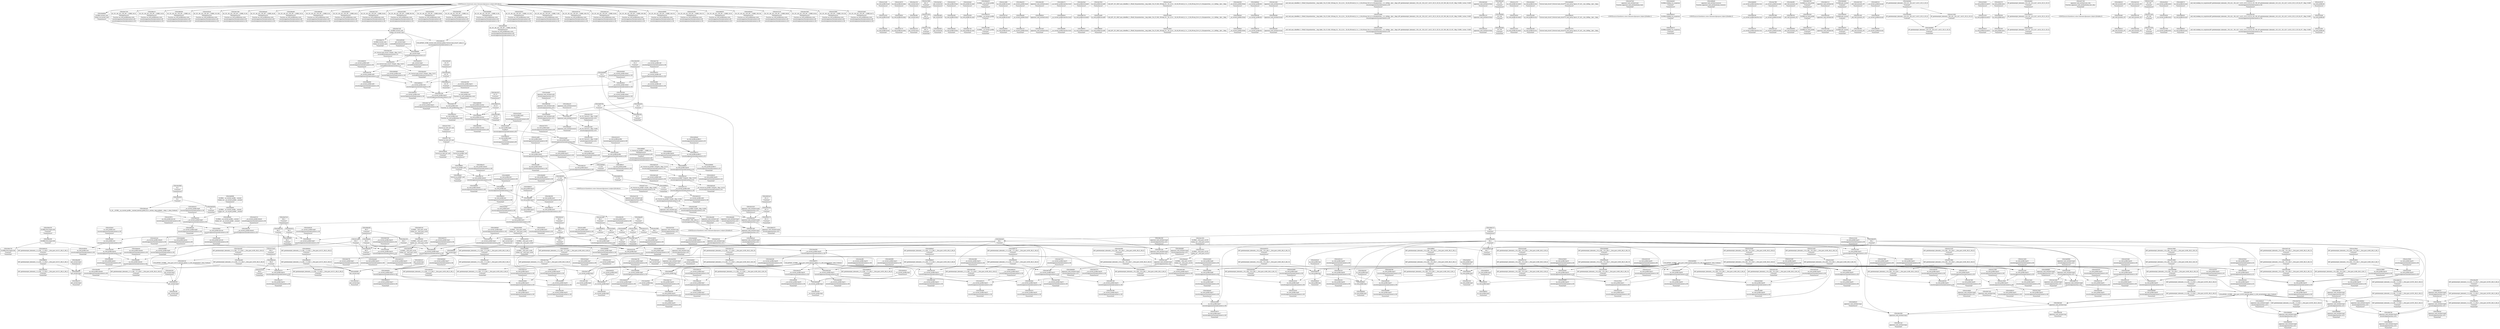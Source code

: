digraph {
	CE0x3e141b0 [shape=record,shape=Mrecord,label="{CE0x3e141b0|aa_cred_profile:tmp21|security/apparmor/include/context.h,100|*SummSource*}"]
	CE0x3de8560 [shape=record,shape=Mrecord,label="{CE0x3de8560|get_current:tmp1}"]
	CE0x3dbbd80 [shape=record,shape=Mrecord,label="{CE0x3dbbd80|apparmor_task_setrlimit:tmp2|security/apparmor/lsm.c,612|*SummSource*}"]
	CE0x3dbdae0 [shape=record,shape=Mrecord,label="{CE0x3dbdae0|GLOBAL:__llvm_gcov_ctr105|Global_var:__llvm_gcov_ctr105|*SummSink*}"]
	CE0x3deae70 [shape=record,shape=Mrecord,label="{CE0x3deae70|aa_cred_profile:tmp14|security/apparmor/include/context.h,100|*SummSink*}"]
	CE0x3e15c90 [shape=record,shape=Mrecord,label="{CE0x3e15c90|aa_cred_profile:if.end|*SummSource*}"]
	CE0x3dc90c0 [shape=record,shape=Mrecord,label="{CE0x3dc90c0|__aa_current_profile:tobool|security/apparmor/include/context.h,138}"]
	CE0x3e24070 [shape=record,shape=Mrecord,label="{CE0x3e24070|aa_cred_profile:do.body|*SummSource*}"]
	CE0x3dc0410 [shape=record,shape=Mrecord,label="{CE0x3dc0410|i64_5|*Constant*}"]
	CE0x3e02d40 [shape=record,shape=Mrecord,label="{CE0x3e02d40|aa_cred_profile:tmp24|security/apparmor/include/context.h,100}"]
	CE0x3dc4130 [shape=record,shape=Mrecord,label="{CE0x3dc4130|apparmor_task_setrlimit:call|security/apparmor/lsm.c,609|*SummSource*}"]
	CE0x3dbd370 [shape=record,shape=Mrecord,label="{CE0x3dbd370|apparmor_task_setrlimit:mode|security/apparmor/lsm.c,612|*SummSink*}"]
	CE0x3de09d0 [shape=record,shape=Mrecord,label="{CE0x3de09d0|__aa_current_profile:tmp|*SummSink*}"]
	CE0x3ddd920 [shape=record,shape=Mrecord,label="{CE0x3ddd920|get_current:tmp4|./arch/x86/include/asm/current.h,14|*SummSink*}"]
	CE0x3dd2910 [shape=record,shape=Mrecord,label="{CE0x3dd2910|aa_cred_profile:cred|Function::aa_cred_profile&Arg::cred::|*SummSink*}"]
	CE0x3deb500 [shape=record,shape=Mrecord,label="{CE0x3deb500|aa_cred_profile:tmp16|security/apparmor/include/context.h,100}"]
	CE0x3e0b280 [shape=record,shape=Mrecord,label="{CE0x3e0b280|44:_i32,_48:_i16,_128:_i8*,_:_CMRE_128,136_|*MultipleSource*|Function::aa_cred_profile&Arg::cred::|security/apparmor/include/context.h,99|security/apparmor/include/context.h,138}"]
	CE0x3dec250 [shape=record,shape=Mrecord,label="{CE0x3dec250|get_current:entry|*SummSource*}"]
	CE0x3e189a0 [shape=record,shape=Mrecord,label="{CE0x3e189a0|i64*_getelementptr_inbounds_(_16_x_i64_,_16_x_i64_*___llvm_gcov_ctr46,_i64_0,_i64_7)|*Constant*|*SummSource*}"]
	CE0x3dc0210 [shape=record,shape=Mrecord,label="{CE0x3dc0210|__aa_current_profile:tobool1|security/apparmor/include/context.h,138|*SummSource*}"]
	CE0x3e12740 [shape=record,shape=Mrecord,label="{CE0x3e12740|i64_12|*Constant*|*SummSink*}"]
	CE0x3dbfe50 [shape=record,shape=Mrecord,label="{CE0x3dbfe50|apparmor_task_setrlimit:tmp10|security/apparmor/lsm.c,615|*SummSink*}"]
	CE0x3dd0960 [shape=record,shape=Mrecord,label="{CE0x3dd0960|apparmor_task_setrlimit:tmp5|security/apparmor/lsm.c,612|*SummSource*}"]
	CE0x3de5fa0 [shape=record,shape=Mrecord,label="{CE0x3de5fa0|get_current:bb|*SummSource*}"]
	CE0x3e1c800 [shape=record,shape=Mrecord,label="{CE0x3e1c800|aa_cred_profile:tmp29|security/apparmor/include/context.h,100|*SummSink*}"]
	CE0x3e0be40 [shape=record,shape=Mrecord,label="{CE0x3e0be40|aa_cred_profile:if.then|*SummSink*}"]
	CE0x3e1b200 [shape=record,shape=Mrecord,label="{CE0x3e1b200|aa_cred_profile:do.cond}"]
	CE0x3dbab20 [shape=record,shape=Mrecord,label="{CE0x3dbab20|GLOBAL:__aa_current_profile|*Constant*|*SummSource*}"]
	CE0x3dea7c0 [shape=record,shape=Mrecord,label="{CE0x3dea7c0|i64*_getelementptr_inbounds_(_11_x_i64_,_11_x_i64_*___llvm_gcov_ctr58,_i64_0,_i64_10)|*Constant*|*SummSource*}"]
	CE0x3ddb3a0 [shape=record,shape=Mrecord,label="{CE0x3ddb3a0|i64_6|*Constant*}"]
	CE0x3c5d7f0 [shape=record,shape=Mrecord,label="{CE0x3c5d7f0|i64*_getelementptr_inbounds_(_5_x_i64_,_5_x_i64_*___llvm_gcov_ctr105,_i64_0,_i64_3)|*Constant*}"]
	CE0x3dc0d90 [shape=record,shape=Mrecord,label="{CE0x3dc0d90|i64_4|*Constant*|*SummSink*}"]
	CE0x3e297a0 [shape=record,shape=Mrecord,label="{CE0x3e297a0|aa_cred_profile:lor.end}"]
	CE0x3dbde90 [shape=record,shape=Mrecord,label="{CE0x3dbde90|__aa_current_profile:if.end}"]
	CE0x3e064e0 [shape=record,shape=Mrecord,label="{CE0x3e064e0|aa_cred_profile:profile11|security/apparmor/include/context.h,101|*SummSource*}"]
	CE0x3dd59f0 [shape=record,shape=Mrecord,label="{CE0x3dd59f0|__aa_current_profile:tmp11|security/apparmor/include/context.h,138|*SummSink*}"]
	CE0x3dc3db0 [shape=record,shape=Mrecord,label="{CE0x3dc3db0|COLLAPSED:_CRE:_elem_0::|security/apparmor/lsm.c,612}"]
	CE0x3dae320 [shape=record,shape=Mrecord,label="{CE0x3dae320|i64*_getelementptr_inbounds_(_5_x_i64_,_5_x_i64_*___llvm_gcov_ctr105,_i64_0,_i64_0)|*Constant*|*SummSource*}"]
	CE0x3e18630 [shape=record,shape=Mrecord,label="{CE0x3e18630|i64*_getelementptr_inbounds_(_16_x_i64_,_16_x_i64_*___llvm_gcov_ctr46,_i64_0,_i64_7)|*Constant*}"]
	CE0x3de0f50 [shape=record,shape=Mrecord,label="{CE0x3de0f50|aa_cred_profile:tmp2}"]
	CE0x3dadd00 [shape=record,shape=Mrecord,label="{CE0x3dadd00|apparmor_task_setrlimit:call1|security/apparmor/lsm.c,613|*SummSink*}"]
	CE0x3e1ad60 [shape=record,shape=Mrecord,label="{CE0x3e1ad60|aa_cred_profile:tobool|security/apparmor/include/context.h,100|*SummSource*}"]
	CE0x3de0570 [shape=record,shape=Mrecord,label="{CE0x3de0570|__aa_current_profile:tmp5|security/apparmor/include/context.h,138|*SummSource*}"]
	CE0x3dd13f0 [shape=record,shape=Mrecord,label="{CE0x3dd13f0|__aa_current_profile:tmp21|security/apparmor/include/context.h,138|*SummSource*}"]
	CE0x3dbc560 [shape=record,shape=Mrecord,label="{CE0x3dbc560|apparmor_task_setrlimit:entry|*SummSource*}"]
	CE0x3de0680 [shape=record,shape=Mrecord,label="{CE0x3de0680|__aa_current_profile:tmp6|security/apparmor/include/context.h,138}"]
	CE0x3e2f3a0 [shape=record,shape=Mrecord,label="{CE0x3e2f3a0|aa_cred_profile:lnot3|security/apparmor/include/context.h,100|*SummSource*}"]
	CE0x3dfa7c0 [shape=record,shape=Mrecord,label="{CE0x3dfa7c0|aa_cred_profile:tobool1|security/apparmor/include/context.h,100}"]
	CE0x3e1b460 [shape=record,shape=Mrecord,label="{CE0x3e1b460|aa_cred_profile:tmp9|security/apparmor/include/context.h,100|*SummSource*}"]
	CE0x3db8db0 [shape=record,shape=Mrecord,label="{CE0x3db8db0|apparmor_task_setrlimit:tmp8|security/apparmor/lsm.c,613}"]
	CE0x3e19660 [shape=record,shape=Mrecord,label="{CE0x3e19660|aa_cred_profile:tmp19|security/apparmor/include/context.h,100}"]
	CE0x3db9b50 [shape=record,shape=Mrecord,label="{CE0x3db9b50|__aa_current_profile:land.lhs.true2}"]
	CE0x3de20a0 [shape=record,shape=Mrecord,label="{CE0x3de20a0|aa_cred_profile:do.body6|*SummSource*}"]
	CE0x3e11060 [shape=record,shape=Mrecord,label="{CE0x3e11060|aa_cred_profile:tobool|security/apparmor/include/context.h,100}"]
	CE0x3dbc2b0 [shape=record,shape=Mrecord,label="{CE0x3dbc2b0|apparmor_task_setrlimit:tmp3|security/apparmor/lsm.c,612|*SummSource*}"]
	CE0x3dd17a0 [shape=record,shape=Mrecord,label="{CE0x3dd17a0|__aa_current_profile:tmp21|security/apparmor/include/context.h,138|*SummSink*}"]
	CE0x3dfd390 [shape=record,shape=Mrecord,label="{CE0x3dfd390|i1_true|*Constant*}"]
	CE0x3e1ae90 [shape=record,shape=Mrecord,label="{CE0x3e1ae90|aa_cred_profile:do.end8}"]
	CE0x3dd7910 [shape=record,shape=Mrecord,label="{CE0x3dd7910|__aa_current_profile:tmp13|security/apparmor/include/context.h,138|*SummSource*}"]
	CE0x3dfe070 [shape=record,shape=Mrecord,label="{CE0x3dfe070|aa_cred_profile:lnot2|security/apparmor/include/context.h,100}"]
	CE0x3d539c0 [shape=record,shape=Mrecord,label="{CE0x3d539c0|_ret_%struct.aa_profile*_%call4,_!dbg_!15494|security/apparmor/include/context.h,138}"]
	CE0x3de5030 [shape=record,shape=Mrecord,label="{CE0x3de5030|__aa_current_profile:tmp3|*SummSink*}"]
	CE0x3deb340 [shape=record,shape=Mrecord,label="{CE0x3deb340|aa_cred_profile:tmp15|security/apparmor/include/context.h,100|*SummSink*}"]
	CE0x3ddf380 [shape=record,shape=Mrecord,label="{CE0x3ddf380|GLOBAL:__aa_current_profile.__warned|Global_var:__aa_current_profile.__warned|*SummSource*}"]
	CE0x3dd2570 [shape=record,shape=Mrecord,label="{CE0x3dd2570|aa_cred_profile:cred|Function::aa_cred_profile&Arg::cred::}"]
	CE0x3db9e30 [shape=record,shape=Mrecord,label="{CE0x3db9e30|i64*_getelementptr_inbounds_(_2_x_i64_,_2_x_i64_*___llvm_gcov_ctr112,_i64_0,_i64_0)|*Constant*}"]
	CE0x3de1030 [shape=record,shape=Mrecord,label="{CE0x3de1030|aa_cred_profile:tmp2|*SummSink*}"]
	CE0x3e19b60 [shape=record,shape=Mrecord,label="{CE0x3e19b60|i64*_getelementptr_inbounds_(_16_x_i64_,_16_x_i64_*___llvm_gcov_ctr46,_i64_0,_i64_8)|*Constant*}"]
	CE0x3dc8c50 [shape=record,shape=Mrecord,label="{CE0x3dc8c50|__aa_current_profile:tmp9|security/apparmor/include/context.h,138|*SummSource*}"]
	CE0x3e15a40 [shape=record,shape=Mrecord,label="{CE0x3e15a40|void_(i8*,_i32,_i64)*_asm_sideeffect_1:_09ud2_0A.pushsection___bug_table,_22a_22_0A2:_09.long_1b_-_2b,_$_0:c_-_2b_0A_09.word_$_1:c_,_0_0A_09.org_2b+$_2:c_0A.popsection_,_i,i,i,_dirflag_,_fpsr_,_flags_|*SummSource*}"]
	CE0x3dda530 [shape=record,shape=Mrecord,label="{CE0x3dda530|GLOBAL:llvm.expect.i64|*Constant*|*SummSource*}"]
	CE0x3deb1c0 [shape=record,shape=Mrecord,label="{CE0x3deb1c0|aa_cred_profile:tmp15|security/apparmor/include/context.h,100|*SummSource*}"]
	CE0x3dbd110 [shape=record,shape=Mrecord,label="{CE0x3dbd110|i64_1|*Constant*|*SummSource*}"]
	CE0x3dec3e0 [shape=record,shape=Mrecord,label="{CE0x3dec3e0|_ret_%struct.task_struct*_%tmp4,_!dbg_!15471|./arch/x86/include/asm/current.h,14|*SummSource*}"]
	CE0x3e29830 [shape=record,shape=Mrecord,label="{CE0x3e29830|aa_cred_profile:lor.end|*SummSink*}"]
	CE0x3de1880 [shape=record,shape=Mrecord,label="{CE0x3de1880|i32_22|*Constant*|*SummSink*}"]
	CE0x3deaae0 [shape=record,shape=Mrecord,label="{CE0x3deaae0|i64*_getelementptr_inbounds_(_11_x_i64_,_11_x_i64_*___llvm_gcov_ctr58,_i64_0,_i64_10)|*Constant*|*SummSink*}"]
	CE0x3dd90e0 [shape=record,shape=Mrecord,label="{CE0x3dd90e0|__aa_current_profile:if.then|*SummSink*}"]
	CE0x3dc35c0 [shape=record,shape=Mrecord,label="{CE0x3dc35c0|apparmor_task_setrlimit:cmp|security/apparmor/lsm.c,612}"]
	CE0x3dd92d0 [shape=record,shape=Mrecord,label="{CE0x3dd92d0|__aa_current_profile:bb}"]
	CE0x3dfb450 [shape=record,shape=Mrecord,label="{CE0x3dfb450|aa_cred_profile:tmp4|*LoadInst*|security/apparmor/include/context.h,99|*SummSink*}"]
	CE0x3db6b20 [shape=record,shape=Mrecord,label="{CE0x3db6b20|apparmor_task_setrlimit:tmp1|*SummSource*}"]
	CE0x3dd7e90 [shape=record,shape=Mrecord,label="{CE0x3dd7e90|__aa_current_profile:tmp14|security/apparmor/include/context.h,138|*SummSource*}"]
	CE0x3dc1d40 [shape=record,shape=Mrecord,label="{CE0x3dc1d40|apparmor_task_setrlimit:if.end|*SummSource*}"]
	CE0x3de7250 [shape=record,shape=Mrecord,label="{CE0x3de7250|44:_i32,_48:_i16,_128:_i8*,_:_CMRE_28,32_|*MultipleSource*|Function::aa_cred_profile&Arg::cred::|security/apparmor/include/context.h,99|security/apparmor/include/context.h,138}"]
	CE0x3dee4d0 [shape=record,shape=Mrecord,label="{CE0x3dee4d0|i64*_getelementptr_inbounds_(_11_x_i64_,_11_x_i64_*___llvm_gcov_ctr58,_i64_0,_i64_9)|*Constant*|*SummSource*}"]
	CE0x3dd2a20 [shape=record,shape=Mrecord,label="{CE0x3dd2a20|_ret_%struct.aa_profile*_%tmp34,_!dbg_!15510|security/apparmor/include/context.h,101|*SummSource*}"]
	CE0x3dfec10 [shape=record,shape=Mrecord,label="{CE0x3dfec10|44:_i32,_48:_i16,_128:_i8*,_:_CMRE_24,28_|*MultipleSource*|Function::aa_cred_profile&Arg::cred::|security/apparmor/include/context.h,99|security/apparmor/include/context.h,138}"]
	CE0x3e14800 [shape=record,shape=Mrecord,label="{CE0x3e14800|_call_void_asm_sideeffect_1:_09ud2_0A.pushsection___bug_table,_22a_22_0A2:_09.long_1b_-_2b,_$_0:c_-_2b_0A_09.word_$_1:c_,_0_0A_09.org_2b+$_2:c_0A.popsection_,_i,i,i,_dirflag_,_fpsr_,_flags_(i8*_getelementptr_inbounds_(_36_x_i8_,_36_x_i8_*_.str12,_i32_0,_i32_0),_i32_100,_i64_12)_#2,_!dbg_!15490,_!srcloc_!15493|security/apparmor/include/context.h,100|*SummSource*}"]
	CE0x3dda3b0 [shape=record,shape=Mrecord,label="{CE0x3dda3b0|aa_cred_profile:expval|security/apparmor/include/context.h,100}"]
	CE0x3ddb150 [shape=record,shape=Mrecord,label="{CE0x3ddb150|i64_5|*Constant*}"]
	CE0x3dd9800 [shape=record,shape=Mrecord,label="{CE0x3dd9800|aa_cred_profile:security|security/apparmor/include/context.h,99}"]
	CE0x3dc1550 [shape=record,shape=Mrecord,label="{CE0x3dc1550|_ret_i32_%error.0,_!dbg_!15482|security/apparmor/lsm.c,615|*SummSource*}"]
	CE0x3db2b40 [shape=record,shape=Mrecord,label="{CE0x3db2b40|apparmor_task_setrlimit:if.then|*SummSource*}"]
	CE0x3e13380 [shape=record,shape=Mrecord,label="{CE0x3e13380|aa_cred_profile:tmp23|security/apparmor/include/context.h,100|*SummSource*}"]
	CE0x3e028c0 [shape=record,shape=Mrecord,label="{CE0x3e028c0|aa_cred_profile:tmp32|security/apparmor/include/context.h,101|*SummSource*}"]
	CE0x3de0040 [shape=record,shape=Mrecord,label="{CE0x3de0040|GLOBAL:__llvm_gcov_ctr58|Global_var:__llvm_gcov_ctr58}"]
	CE0x3dd45c0 [shape=record,shape=Mrecord,label="{CE0x3dd45c0|i64*_getelementptr_inbounds_(_2_x_i64_,_2_x_i64_*___llvm_gcov_ctr112,_i64_0,_i64_1)|*Constant*|*SummSource*}"]
	CE0x3de2cf0 [shape=record,shape=Mrecord,label="{CE0x3de2cf0|__aa_current_profile:tmp15|security/apparmor/include/context.h,138}"]
	CE0x3dff2c0 [shape=record,shape=Mrecord,label="{CE0x3dff2c0|aa_cred_profile:profile|security/apparmor/include/context.h,100|*SummSink*}"]
	CE0x3db7930 [shape=record,shape=Mrecord,label="{CE0x3db7930|apparmor_task_setrlimit:tmp7|security/apparmor/lsm.c,613}"]
	CE0x3de8fd0 [shape=record,shape=Mrecord,label="{CE0x3de8fd0|i32_138|*Constant*}"]
	CE0x3dc97e0 [shape=record,shape=Mrecord,label="{CE0x3dc97e0|__aa_current_profile:tmp4|security/apparmor/include/context.h,138}"]
	CE0x3dddfe0 [shape=record,shape=Mrecord,label="{CE0x3dddfe0|__aa_current_profile:tmp|*SummSource*}"]
	CE0x3decff0 [shape=record,shape=Mrecord,label="{CE0x3decff0|__aa_current_profile:tmp19|security/apparmor/include/context.h,138|*SummSink*}"]
	CE0x3dbe520 [shape=record,shape=Mrecord,label="{CE0x3dbe520|GLOBAL:__aa_current_profile|*Constant*}"]
	CE0x3e277d0 [shape=record,shape=Mrecord,label="{CE0x3e277d0|%struct.aa_task_cxt*_null|*Constant*}"]
	CE0x3db85a0 [shape=record,shape=Mrecord,label="{CE0x3db85a0|apparmor_task_setrlimit:tmp2|security/apparmor/lsm.c,612|*SummSink*}"]
	CE0x3de2dd0 [shape=record,shape=Mrecord,label="{CE0x3de2dd0|__aa_current_profile:tmp15|security/apparmor/include/context.h,138|*SummSink*}"]
	CE0x3e06bb0 [shape=record,shape=Mrecord,label="{CE0x3e06bb0|aa_cred_profile:tmp34|security/apparmor/include/context.h,101|*SummSource*}"]
	CE0x3dfa660 [shape=record,shape=Mrecord,label="{CE0x3dfa660|aa_cred_profile:tmp12|security/apparmor/include/context.h,100|*SummSink*}"]
	CE0x3dd6d80 [shape=record,shape=Mrecord,label="{CE0x3dd6d80|get_current:tmp4|./arch/x86/include/asm/current.h,14}"]
	CE0x3dbce00 [shape=record,shape=Mrecord,label="{CE0x3dbce00|apparmor_task_setrlimit:if.end|*SummSink*}"]
	CE0x3db8220 [shape=record,shape=Mrecord,label="{CE0x3db8220|i64*_getelementptr_inbounds_(_5_x_i64_,_5_x_i64_*___llvm_gcov_ctr105,_i64_0,_i64_3)|*Constant*|*SummSource*}"]
	CE0x3e1c370 [shape=record,shape=Mrecord,label="{CE0x3e1c370|aa_cred_profile:do.body5|*SummSource*}"]
	CE0x3dbdd60 [shape=record,shape=Mrecord,label="{CE0x3dbdd60|apparmor_task_setrlimit:tmp4|security/apparmor/lsm.c,612|*SummSource*}"]
	CE0x3e24280 [shape=record,shape=Mrecord,label="{CE0x3e24280|aa_cred_profile:lor.rhs}"]
	CE0x3ddcb10 [shape=record,shape=Mrecord,label="{CE0x3ddcb10|__aa_current_profile:tmp8|security/apparmor/include/context.h,138|*SummSource*}"]
	CE0x3e24930 [shape=record,shape=Mrecord,label="{CE0x3e24930|aa_cred_profile:tmp8|security/apparmor/include/context.h,100}"]
	CE0x3dddb60 [shape=record,shape=Mrecord,label="{CE0x3dddb60|%struct.task_struct*_(%struct.task_struct**)*_asm_movq_%gs:$_1:P_,$0_,_r,im,_dirflag_,_fpsr_,_flags_|*SummSource*}"]
	CE0x3dfb200 [shape=record,shape=Mrecord,label="{CE0x3dfb200|44:_i32,_48:_i16,_128:_i8*,_:_CMRE_4,8_|*MultipleSource*|Function::aa_cred_profile&Arg::cred::|security/apparmor/include/context.h,99|security/apparmor/include/context.h,138}"]
	CE0x3e14980 [shape=record,shape=Mrecord,label="{CE0x3e14980|_call_void_asm_sideeffect_1:_09ud2_0A.pushsection___bug_table,_22a_22_0A2:_09.long_1b_-_2b,_$_0:c_-_2b_0A_09.word_$_1:c_,_0_0A_09.org_2b+$_2:c_0A.popsection_,_i,i,i,_dirflag_,_fpsr_,_flags_(i8*_getelementptr_inbounds_(_36_x_i8_,_36_x_i8_*_.str12,_i32_0,_i32_0),_i32_100,_i64_12)_#2,_!dbg_!15490,_!srcloc_!15493|security/apparmor/include/context.h,100|*SummSink*}"]
	CE0x3e282a0 [shape=record,shape=Mrecord,label="{CE0x3e282a0|44:_i32,_48:_i16,_128:_i8*,_:_CMRE_152,160_|*MultipleSource*|Function::aa_cred_profile&Arg::cred::|security/apparmor/include/context.h,99|security/apparmor/include/context.h,138}"]
	CE0x3db7c40 [shape=record,shape=Mrecord,label="{CE0x3db7c40|apparmor_task_setrlimit:tmp3|security/apparmor/lsm.c,612}"]
	CE0x3e139d0 [shape=record,shape=Mrecord,label="{CE0x3e139d0|i64*_getelementptr_inbounds_(_16_x_i64_,_16_x_i64_*___llvm_gcov_ctr46,_i64_0,_i64_10)|*Constant*|*SummSource*}"]
	CE0x3dee660 [shape=record,shape=Mrecord,label="{CE0x3dee660|i64*_getelementptr_inbounds_(_11_x_i64_,_11_x_i64_*___llvm_gcov_ctr58,_i64_0,_i64_9)|*Constant*|*SummSink*}"]
	CE0x3d56100 [shape=record,shape=Mrecord,label="{CE0x3d56100|i32_11|*Constant*}"]
	CE0x3ddcaa0 [shape=record,shape=Mrecord,label="{CE0x3ddcaa0|0:_i8,_:_GCMR___aa_current_profile.__warned_internal_global_i8_0,_section_.data.unlikely_,_align_1:_elem_0:default:}"]
	CE0x3e14b40 [shape=record,shape=Mrecord,label="{CE0x3e14b40|void_(i8*,_i32,_i64)*_asm_sideeffect_1:_09ud2_0A.pushsection___bug_table,_22a_22_0A2:_09.long_1b_-_2b,_$_0:c_-_2b_0A_09.word_$_1:c_,_0_0A_09.org_2b+$_2:c_0A.popsection_,_i,i,i,_dirflag_,_fpsr_,_flags_|*SummSink*}"]
	CE0x3dbea20 [shape=record,shape=Mrecord,label="{CE0x3dbea20|apparmor_task_setrlimit:error.0|*SummSource*}"]
	CE0x3dd0bc0 [shape=record,shape=Mrecord,label="{CE0x3dd0bc0|__aa_current_profile:cred|security/apparmor/include/context.h,138}"]
	CE0x3e0c350 [shape=record,shape=Mrecord,label="{CE0x3e0c350|get_current:tmp3|*SummSource*}"]
	CE0x3dfffa0 [shape=record,shape=Mrecord,label="{CE0x3dfffa0|i64*_getelementptr_inbounds_(_16_x_i64_,_16_x_i64_*___llvm_gcov_ctr46,_i64_0,_i64_1)|*Constant*|*SummSource*}"]
	CE0x3e26f20 [shape=record,shape=Mrecord,label="{CE0x3e26f20|aa_cred_profile:do.body}"]
	CE0x3e29fa0 [shape=record,shape=Mrecord,label="{CE0x3e29fa0|aa_cred_profile:tmp11|security/apparmor/include/context.h,100}"]
	CE0x3dcb8f0 [shape=record,shape=Mrecord,label="{CE0x3dcb8f0|__aa_current_profile:call|security/apparmor/include/context.h,138|*SummSink*}"]
	CE0x3e12620 [shape=record,shape=Mrecord,label="{CE0x3e12620|i64_12|*Constant*}"]
	"CONST[source:0(mediator),value:2(dynamic)][purpose:{object}][SnkIdx:1]"
	CE0x3e1d250 [shape=record,shape=Mrecord,label="{CE0x3e1d250|aa_cred_profile:tmp9|security/apparmor/include/context.h,100}"]
	CE0x3e05aa0 [shape=record,shape=Mrecord,label="{CE0x3e05aa0|aa_cred_profile:tmp29|security/apparmor/include/context.h,100|*SummSource*}"]
	CE0x3e2fec0 [shape=record,shape=Mrecord,label="{CE0x3e2fec0|aa_cred_profile:conv|security/apparmor/include/context.h,100|*SummSource*}"]
	CE0x3e276e0 [shape=record,shape=Mrecord,label="{CE0x3e276e0|aa_cred_profile:tmp5|security/apparmor/include/context.h,99|*SummSink*}"]
	CE0x3ded300 [shape=record,shape=Mrecord,label="{CE0x3ded300|__aa_current_profile:tmp20|security/apparmor/include/context.h,138}"]
	CE0x3e0bad0 [shape=record,shape=Mrecord,label="{CE0x3e0bad0|i64_1|*Constant*}"]
	CE0x3de9f80 [shape=record,shape=Mrecord,label="{CE0x3de9f80|__aa_current_profile:tmp18|security/apparmor/include/context.h,138}"]
	CE0x3e1cd30 [shape=record,shape=Mrecord,label="{CE0x3e1cd30|i64*_getelementptr_inbounds_(_16_x_i64_,_16_x_i64_*___llvm_gcov_ctr46,_i64_0,_i64_14)|*Constant*|*SummSource*}"]
	CE0x3e12d50 [shape=record,shape=Mrecord,label="{CE0x3e12d50|aa_cred_profile:tmp22|security/apparmor/include/context.h,100|*SummSource*}"]
	CE0x3e16000 [shape=record,shape=Mrecord,label="{CE0x3e16000|aa_cred_profile:tmp15|security/apparmor/include/context.h,100}"]
	CE0x3e08410 [shape=record,shape=Mrecord,label="{CE0x3e08410|aa_cred_profile:tmp31|security/apparmor/include/context.h,100|*SummSink*}"]
	CE0x3e24d50 [shape=record,shape=Mrecord,label="{CE0x3e24d50|aa_cred_profile:tmp8|security/apparmor/include/context.h,100|*SummSource*}"]
	CE0x3db9860 [shape=record,shape=Mrecord,label="{CE0x3db9860|apparmor_task_setrlimit:tmp6|security/apparmor/lsm.c,612|*SummSource*}"]
	CE0x3e12dc0 [shape=record,shape=Mrecord,label="{CE0x3e12dc0|aa_cred_profile:tmp22|security/apparmor/include/context.h,100|*SummSink*}"]
	CE0x3e02db0 [shape=record,shape=Mrecord,label="{CE0x3e02db0|aa_cred_profile:tmp24|security/apparmor/include/context.h,100|*SummSource*}"]
	CE0x3ddb820 [shape=record,shape=Mrecord,label="{CE0x3ddb820|__aa_current_profile:call3|security/apparmor/include/context.h,138|*SummSource*}"]
	CE0x3deb960 [shape=record,shape=Mrecord,label="{CE0x3deb960|aa_cred_profile:tmp16|security/apparmor/include/context.h,100|*SummSink*}"]
	CE0x3dc2e10 [shape=record,shape=Mrecord,label="{CE0x3dc2e10|i64_3|*Constant*}"]
	CE0x3dd9560 [shape=record,shape=Mrecord,label="{CE0x3dd9560|aa_cred_profile:security|security/apparmor/include/context.h,99|*SummSource*}"]
	CE0x3e13c40 [shape=record,shape=Mrecord,label="{CE0x3e13c40|aa_cred_profile:tmp20|security/apparmor/include/context.h,100|*SummSource*}"]
	CE0x3ddfcb0 [shape=record,shape=Mrecord,label="{CE0x3ddfcb0|__aa_current_profile:tmp4|security/apparmor/include/context.h,138|*SummSource*}"]
	CE0x3de3370 [shape=record,shape=Mrecord,label="{CE0x3de3370|__aa_current_profile:tmp16|security/apparmor/include/context.h,138|*SummSource*}"]
	CE0x3c5d6d0 [shape=record,shape=Mrecord,label="{CE0x3c5d6d0|apparmor_task_setrlimit:tmp6|security/apparmor/lsm.c,612|*SummSink*}"]
	CE0x3de7e30 [shape=record,shape=Mrecord,label="{CE0x3de7e30|GLOBAL:current_task|Global_var:current_task}"]
	CE0x3e03600 [shape=record,shape=Mrecord,label="{CE0x3e03600|i64*_getelementptr_inbounds_(_16_x_i64_,_16_x_i64_*___llvm_gcov_ctr46,_i64_0,_i64_12)|*Constant*}"]
	CE0x3dd5df0 [shape=record,shape=Mrecord,label="{CE0x3dd5df0|__aa_current_profile:tmp12|security/apparmor/include/context.h,138|*SummSink*}"]
	CE0x3de73d0 [shape=record,shape=Mrecord,label="{CE0x3de73d0|44:_i32,_48:_i16,_128:_i8*,_:_CMRE_32,36_|*MultipleSource*|Function::aa_cred_profile&Arg::cred::|security/apparmor/include/context.h,99|security/apparmor/include/context.h,138}"]
	CE0x3dd4ae0 [shape=record,shape=Mrecord,label="{CE0x3dd4ae0|44:_i32,_48:_i16,_128:_i8*,_:_CMRE_44,48_|*MultipleSource*|Function::aa_cred_profile&Arg::cred::|security/apparmor/include/context.h,99|security/apparmor/include/context.h,138}"]
	CE0x3dc6260 [shape=record,shape=Mrecord,label="{CE0x3dc6260|apparmor_task_setrlimit:tmp3|security/apparmor/lsm.c,612|*SummSink*}"]
	CE0x3dd52b0 [shape=record,shape=Mrecord,label="{CE0x3dd52b0|__aa_current_profile:tmp10|security/apparmor/include/context.h,138|*SummSource*}"]
	CE0x3dc9be0 [shape=record,shape=Mrecord,label="{CE0x3dc9be0|aa_cred_profile:tmp1}"]
	CE0x3de8e70 [shape=record,shape=Mrecord,label="{CE0x3de8e70|GLOBAL:lockdep_rcu_suspicious|*Constant*|*SummSink*}"]
	CE0x3dd84f0 [shape=record,shape=Mrecord,label="{CE0x3dd84f0|i1_true|*Constant*|*SummSource*}"]
	CE0x3dfaba0 [shape=record,shape=Mrecord,label="{CE0x3dfaba0|%struct.aa_profile*_null|*Constant*|*SummSink*}"]
	CE0x3daf2e0 [shape=record,shape=Mrecord,label="{CE0x3daf2e0|i64*_getelementptr_inbounds_(_5_x_i64_,_5_x_i64_*___llvm_gcov_ctr105,_i64_0,_i64_0)|*Constant*|*SummSink*}"]
	CE0x3de7d70 [shape=record,shape=Mrecord,label="{CE0x3de7d70|%struct.task_struct*_(%struct.task_struct**)*_asm_movq_%gs:$_1:P_,$0_,_r,im,_dirflag_,_fpsr_,_flags_|*SummSink*}"]
	CE0x3dd2ea0 [shape=record,shape=Mrecord,label="{CE0x3dd2ea0|_ret_%struct.aa_profile*_%tmp34,_!dbg_!15510|security/apparmor/include/context.h,101|*SummSink*}"]
	CE0x3df8dd0 [shape=record,shape=Mrecord,label="{CE0x3df8dd0|apparmor_task_setrlimit:resource|Function::apparmor_task_setrlimit&Arg::resource::|*SummSink*}"]
	CE0x3dba000 [shape=record,shape=Mrecord,label="{CE0x3dba000|get_current:tmp2|*SummSource*}"]
	CE0x3dd5f50 [shape=record,shape=Mrecord,label="{CE0x3dd5f50|i64*_getelementptr_inbounds_(_11_x_i64_,_11_x_i64_*___llvm_gcov_ctr58,_i64_0,_i64_6)|*Constant*}"]
	CE0x3dc2d40 [shape=record,shape=Mrecord,label="{CE0x3dc2d40|apparmor_task_setrlimit:tmp5|security/apparmor/lsm.c,612|*SummSink*}"]
	CE0x3dfea90 [shape=record,shape=Mrecord,label="{CE0x3dfea90|44:_i32,_48:_i16,_128:_i8*,_:_CMRE_20,24_|*MultipleSource*|Function::aa_cred_profile&Arg::cred::|security/apparmor/include/context.h,99|security/apparmor/include/context.h,138}"]
	CE0x3e2a1c0 [shape=record,shape=Mrecord,label="{CE0x3e2a1c0|aa_cred_profile:tmp11|security/apparmor/include/context.h,100|*SummSource*}"]
	CE0x3de3470 [shape=record,shape=Mrecord,label="{CE0x3de3470|__aa_current_profile:tmp16|security/apparmor/include/context.h,138|*SummSink*}"]
	CE0x3dfb2d0 [shape=record,shape=Mrecord,label="{CE0x3dfb2d0|44:_i32,_48:_i16,_128:_i8*,_:_CMRE_8,16_|*MultipleSource*|Function::aa_cred_profile&Arg::cred::|security/apparmor/include/context.h,99|security/apparmor/include/context.h,138}"]
	CE0x3ddfaf0 [shape=record,shape=Mrecord,label="{CE0x3ddfaf0|i64_0|*Constant*}"]
	CE0x3e060d0 [shape=record,shape=Mrecord,label="{CE0x3e060d0|aa_cred_profile:tmp33|security/apparmor/include/context.h,101|*SummSink*}"]
	CE0x3de1d20 [shape=record,shape=Mrecord,label="{CE0x3de1d20|__aa_current_profile:tmp1|*SummSink*}"]
	CE0x3ddb600 [shape=record,shape=Mrecord,label="{CE0x3ddb600|__aa_current_profile:land.lhs.true|*SummSource*}"]
	CE0x3e24aa0 [shape=record,shape=Mrecord,label="{CE0x3e24aa0|aa_cred_profile:tmp7|security/apparmor/include/context.h,100|*SummSink*}"]
	CE0x3dc0ec0 [shape=record,shape=Mrecord,label="{CE0x3dc0ec0|__aa_current_profile:tmp9|security/apparmor/include/context.h,138}"]
	CE0x3de7ac0 [shape=record,shape=Mrecord,label="{CE0x3de7ac0|__aa_current_profile:do.body|*SummSink*}"]
	CE0x3dea420 [shape=record,shape=Mrecord,label="{CE0x3dea420|i64*_getelementptr_inbounds_(_11_x_i64_,_11_x_i64_*___llvm_gcov_ctr58,_i64_0,_i64_10)|*Constant*}"]
	CE0x3dc9970 [shape=record,shape=Mrecord,label="{CE0x3dc9970|aa_cred_profile:tmp}"]
	CE0x3e06820 [shape=record,shape=Mrecord,label="{CE0x3e06820|aa_cred_profile:tmp34|security/apparmor/include/context.h,101}"]
	CE0x3dbd5d0 [shape=record,shape=Mrecord,label="{CE0x3dbd5d0|aa_cred_profile:tmp1|*SummSource*}"]
	CE0x3ddf700 [shape=record,shape=Mrecord,label="{CE0x3ddf700|_call_void_mcount()_#2}"]
	CE0x3dd0db0 [shape=record,shape=Mrecord,label="{CE0x3dd0db0|__aa_current_profile:cred|security/apparmor/include/context.h,138|*SummSource*}"]
	CE0x3dc3550 [shape=record,shape=Mrecord,label="{CE0x3dc3550|apparmor_task_setrlimit:cmp|security/apparmor/lsm.c,612|*SummSource*}"]
	CE0x3dbe110 [shape=record,shape=Mrecord,label="{CE0x3dbe110|__aa_current_profile:if.end|*SummSink*}"]
	CE0x3dc9610 [shape=record,shape=Mrecord,label="{CE0x3dc9610|i64_3|*Constant*}"]
	CE0x3e04540 [shape=record,shape=Mrecord,label="{CE0x3e04540|aa_cred_profile:tmp27|security/apparmor/include/context.h,100}"]
	CE0x3e06d10 [shape=record,shape=Mrecord,label="{CE0x3e06d10|aa_cred_profile:tmp34|security/apparmor/include/context.h,101|*SummSink*}"]
	CE0x3dd1d50 [shape=record,shape=Mrecord,label="{CE0x3dd1d50|GLOBAL:aa_cred_profile|*Constant*}"]
	CE0x3e2a2e0 [shape=record,shape=Mrecord,label="{CE0x3e2a2e0|aa_cred_profile:tmp11|security/apparmor/include/context.h,100|*SummSink*}"]
	CE0x3dbd1f0 [shape=record,shape=Mrecord,label="{CE0x3dbd1f0|i64_1|*Constant*}"]
	CE0x3e27670 [shape=record,shape=Mrecord,label="{CE0x3e27670|aa_cred_profile:tmp5|security/apparmor/include/context.h,99|*SummSource*}"]
	CE0x3e07d80 [shape=record,shape=Mrecord,label="{CE0x3e07d80|aa_cred_profile:tmp30|security/apparmor/include/context.h,100|*SummSource*}"]
	CE0x3db3110 [shape=record,shape=Mrecord,label="{CE0x3db3110|apparmor_task_setrlimit:bb|*SummSource*}"]
	CE0x3e06660 [shape=record,shape=Mrecord,label="{CE0x3e06660|aa_cred_profile:profile11|security/apparmor/include/context.h,101|*SummSink*}"]
	CE0x3e08100 [shape=record,shape=Mrecord,label="{CE0x3e08100|aa_cred_profile:tmp31|security/apparmor/include/context.h,100}"]
	CE0x3dea260 [shape=record,shape=Mrecord,label="{CE0x3dea260|__aa_current_profile:tmp18|security/apparmor/include/context.h,138|*SummSink*}"]
	CE0x3ded4d0 [shape=record,shape=Mrecord,label="{CE0x3ded4d0|__aa_current_profile:tmp20|security/apparmor/include/context.h,138|*SummSource*}"]
	CE0x3dc0900 [shape=record,shape=Mrecord,label="{CE0x3dc0900|i64_5|*Constant*|*SummSink*}"]
	CE0x3de0360 [shape=record,shape=Mrecord,label="{CE0x3de0360|GLOBAL:__llvm_gcov_ctr58|Global_var:__llvm_gcov_ctr58|*SummSink*}"]
	CE0x3dd1a40 [shape=record,shape=Mrecord,label="{CE0x3dd1a40|__aa_current_profile:call4|security/apparmor/include/context.h,138|*SummSource*}"]
	CE0x3e11820 [shape=record,shape=Mrecord,label="{CE0x3e11820|i64*_getelementptr_inbounds_(_16_x_i64_,_16_x_i64_*___llvm_gcov_ctr46,_i64_0,_i64_8)|*Constant*|*SummSink*}"]
	CE0x3dde370 [shape=record,shape=Mrecord,label="{CE0x3dde370|GLOBAL:current_task|Global_var:current_task|*SummSink*}"]
	CE0x3e29d90 [shape=record,shape=Mrecord,label="{CE0x3e29d90|aa_cred_profile:tmp10|security/apparmor/include/context.h,100|*SummSink*}"]
	CE0x3db7ad0 [shape=record,shape=Mrecord,label="{CE0x3db7ad0|i64_2|*Constant*|*SummSink*}"]
	CE0x3dd4d20 [shape=record,shape=Mrecord,label="{CE0x3dd4d20|44:_i32,_48:_i16,_128:_i8*,_:_CMRE_48,52_|*MultipleSource*|Function::aa_cred_profile&Arg::cred::|security/apparmor/include/context.h,99|security/apparmor/include/context.h,138}"]
	CE0x3dfcf50 [shape=record,shape=Mrecord,label="{CE0x3dfcf50|aa_cred_profile:tmp3}"]
	CE0x3de0fc0 [shape=record,shape=Mrecord,label="{CE0x3de0fc0|aa_cred_profile:tmp2|*SummSource*}"]
	CE0x3e19880 [shape=record,shape=Mrecord,label="{CE0x3e19880|aa_cred_profile:tmp19|security/apparmor/include/context.h,100|*SummSource*}"]
	CE0x3e12690 [shape=record,shape=Mrecord,label="{CE0x3e12690|i64_12|*Constant*|*SummSource*}"]
	CE0x3e14490 [shape=record,shape=Mrecord,label="{CE0x3e14490|_call_void_asm_sideeffect_1:_09ud2_0A.pushsection___bug_table,_22a_22_0A2:_09.long_1b_-_2b,_$_0:c_-_2b_0A_09.word_$_1:c_,_0_0A_09.org_2b+$_2:c_0A.popsection_,_i,i,i,_dirflag_,_fpsr_,_flags_(i8*_getelementptr_inbounds_(_36_x_i8_,_36_x_i8_*_.str12,_i32_0,_i32_0),_i32_100,_i64_12)_#2,_!dbg_!15490,_!srcloc_!15493|security/apparmor/include/context.h,100}"]
	CE0x3e10ea0 [shape=record,shape=Mrecord,label="{CE0x3e10ea0|aa_cred_profile:tmp4|*LoadInst*|security/apparmor/include/context.h,99|*SummSource*}"]
	CE0x3debf10 [shape=record,shape=Mrecord,label="{CE0x3debf10|GLOBAL:get_current|*Constant*|*SummSink*}"]
	CE0x3de79f0 [shape=record,shape=Mrecord,label="{CE0x3de79f0|__aa_current_profile:do.body|*SummSource*}"]
	CE0x3de7550 [shape=record,shape=Mrecord,label="{CE0x3de7550|44:_i32,_48:_i16,_128:_i8*,_:_CMRE_36,40_|*MultipleSource*|Function::aa_cred_profile&Arg::cred::|security/apparmor/include/context.h,99|security/apparmor/include/context.h,138}"]
	CE0x3dc0a80 [shape=record,shape=Mrecord,label="{CE0x3dc0a80|__aa_current_profile:tmp10|security/apparmor/include/context.h,138}"]
	CE0x3ddd000 [shape=record,shape=Mrecord,label="{CE0x3ddd000|_call_void_mcount()_#2|*SummSink*}"]
	CE0x3e041c0 [shape=record,shape=Mrecord,label="{CE0x3e041c0|aa_cred_profile:tmp26|security/apparmor/include/context.h,100|*SummSource*}"]
	CE0x3e0c730 [shape=record,shape=Mrecord,label="{CE0x3e0c730|aa_cred_profile:do.cond|*SummSink*}"]
	CE0x3d56170 [shape=record,shape=Mrecord,label="{CE0x3d56170|i32_11|*Constant*|*SummSink*}"]
	CE0x3de2d60 [shape=record,shape=Mrecord,label="{CE0x3de2d60|__aa_current_profile:tmp15|security/apparmor/include/context.h,138|*SummSource*}"]
	CE0x3de5f30 [shape=record,shape=Mrecord,label="{CE0x3de5f30|get_current:bb|*SummSink*}"]
	CE0x3dd6720 [shape=record,shape=Mrecord,label="{CE0x3dd6720|aa_cred_profile:do.body6}"]
	CE0x3deada0 [shape=record,shape=Mrecord,label="{CE0x3deada0|aa_cred_profile:tmp14|security/apparmor/include/context.h,100|*SummSource*}"]
	CE0x3de5e80 [shape=record,shape=Mrecord,label="{CE0x3de5e80|get_current:bb}"]
	CE0x3dae290 [shape=record,shape=Mrecord,label="{CE0x3dae290|i64*_getelementptr_inbounds_(_5_x_i64_,_5_x_i64_*___llvm_gcov_ctr105,_i64_0,_i64_0)|*Constant*}"]
	CE0x3decf10 [shape=record,shape=Mrecord,label="{CE0x3decf10|__aa_current_profile:tmp19|security/apparmor/include/context.h,138}"]
	CE0x3dbc3f0 [shape=record,shape=Mrecord,label="{CE0x3dbc3f0|_call_void_mcount()_#2|*SummSink*}"]
	CE0x3dd0a80 [shape=record,shape=Mrecord,label="{CE0x3dd0a80|i32_78|*Constant*|*SummSource*}"]
	CE0x3dbd180 [shape=record,shape=Mrecord,label="{CE0x3dbd180|apparmor_task_setrlimit:tmp|*SummSink*}"]
	CE0x3e00990 [shape=record,shape=Mrecord,label="{CE0x3e00990|i64*_getelementptr_inbounds_(_16_x_i64_,_16_x_i64_*___llvm_gcov_ctr46,_i64_0,_i64_10)|*Constant*|*SummSink*}"]
	CE0x3e1aa00 [shape=record,shape=Mrecord,label="{CE0x3e1aa00|aa_cred_profile:tmp6|security/apparmor/include/context.h,100}"]
	CE0x3dba610 [shape=record,shape=Mrecord,label="{CE0x3dba610|__aa_current_profile:call|security/apparmor/include/context.h,138}"]
	CE0x3e134a0 [shape=record,shape=Mrecord,label="{CE0x3e134a0|aa_cred_profile:tmp23|security/apparmor/include/context.h,100|*SummSink*}"]
	CE0x3dbc0b0 [shape=record,shape=Mrecord,label="{CE0x3dbc0b0|apparmor_task_setrlimit:if.end}"]
	CE0x3ddcca0 [shape=record,shape=Mrecord,label="{CE0x3ddcca0|__aa_current_profile:tmp8|security/apparmor/include/context.h,138|*SummSink*}"]
	CE0x3db1da0 [shape=record,shape=Mrecord,label="{CE0x3db1da0|apparmor_task_setrlimit:bb|*SummSink*}"]
	CE0x3e05f50 [shape=record,shape=Mrecord,label="{CE0x3e05f50|aa_cred_profile:tmp33|security/apparmor/include/context.h,101|*SummSource*}"]
	CE0x3db1c10 [shape=record,shape=Mrecord,label="{CE0x3db1c10|apparmor_task_setrlimit:if.then}"]
	CE0x3db2a50 [shape=record,shape=Mrecord,label="{CE0x3db2a50|apparmor_task_setrlimit:bb}"]
	CE0x3dd91f0 [shape=record,shape=Mrecord,label="{CE0x3dd91f0|__aa_current_profile:do.end|*SummSink*}"]
	CE0x3ddcc30 [shape=record,shape=Mrecord,label="{CE0x3ddcc30|__aa_current_profile:tobool1|security/apparmor/include/context.h,138}"]
	CE0x3e30050 [shape=record,shape=Mrecord,label="{CE0x3e30050|aa_cred_profile:conv|security/apparmor/include/context.h,100|*SummSink*}"]
	CE0x3e04230 [shape=record,shape=Mrecord,label="{CE0x3e04230|aa_cred_profile:tmp26|security/apparmor/include/context.h,100|*SummSink*}"]
	CE0x3dcfc20 [shape=record,shape=Mrecord,label="{CE0x3dcfc20|__aa_current_profile:land.lhs.true|*SummSink*}"]
	CE0x3de49a0 [shape=record,shape=Mrecord,label="{CE0x3de49a0|i8*_getelementptr_inbounds_(_36_x_i8_,_36_x_i8_*_.str12,_i32_0,_i32_0)|*Constant*|*SummSource*}"]
	CE0x3e04150 [shape=record,shape=Mrecord,label="{CE0x3e04150|aa_cred_profile:tmp26|security/apparmor/include/context.h,100}"]
	CE0x3ddd150 [shape=record,shape=Mrecord,label="{CE0x3ddd150|i32_22|*Constant*}"]
	CE0x3db1b40 [shape=record,shape=Mrecord,label="{CE0x3db1b40|apparmor_task_setrlimit:entry|*SummSink*}"]
	CE0x3dd43e0 [shape=record,shape=Mrecord,label="{CE0x3dd43e0|get_current:tmp|*SummSink*}"]
	CE0x3dc2c00 [shape=record,shape=Mrecord,label="{CE0x3dc2c00|apparmor_task_setrlimit:tmp5|security/apparmor/lsm.c,612}"]
	CE0x3de4660 [shape=record,shape=Mrecord,label="{CE0x3de4660|i8*_getelementptr_inbounds_(_36_x_i8_,_36_x_i8_*_.str12,_i32_0,_i32_0)|*Constant*}"]
	CE0x3dd55d0 [shape=record,shape=Mrecord,label="{CE0x3dd55d0|__aa_current_profile:tmp11|security/apparmor/include/context.h,138}"]
	CE0x3e192f0 [shape=record,shape=Mrecord,label="{CE0x3e192f0|aa_cred_profile:tmp18|security/apparmor/include/context.h,100}"]
	CE0x3ddab50 [shape=record,shape=Mrecord,label="{CE0x3ddab50|aa_cred_profile:tobool4|security/apparmor/include/context.h,100|*SummSource*}"]
	CE0x3ddaf90 [shape=record,shape=Mrecord,label="{CE0x3ddaf90|aa_cred_profile:tobool4|security/apparmor/include/context.h,100|*SummSink*}"]
	CE0x3e25390 [shape=record,shape=Mrecord,label="{CE0x3e25390|44:_i32,_48:_i16,_128:_i8*,_:_CMRE_96,104_|*MultipleSource*|Function::aa_cred_profile&Arg::cred::|security/apparmor/include/context.h,99|security/apparmor/include/context.h,138}"]
	CE0x3dadbf0 [shape=record,shape=Mrecord,label="{CE0x3dadbf0|apparmor_task_setrlimit:call1|security/apparmor/lsm.c,613|*SummSource*}"]
	CE0x3e26350 [shape=record,shape=Mrecord,label="{CE0x3e26350|44:_i32,_48:_i16,_128:_i8*,_:_CMRE_80,88_|*MultipleSource*|Function::aa_cred_profile&Arg::cred::|security/apparmor/include/context.h,99|security/apparmor/include/context.h,138}"]
	CE0x3e26d40 [shape=record,shape=Mrecord,label="{CE0x3e26d40|aa_cred_profile:do.end10|*SummSource*}"]
	CE0x3de0b20 [shape=record,shape=Mrecord,label="{CE0x3de0b20|__aa_current_profile:tmp1|*SummSource*}"]
	CE0x3e2f970 [shape=record,shape=Mrecord,label="{CE0x3e2f970|aa_cred_profile:lnot.ext|security/apparmor/include/context.h,100|*SummSource*}"]
	CE0x3e13fc0 [shape=record,shape=Mrecord,label="{CE0x3e13fc0|aa_cred_profile:tmp21|security/apparmor/include/context.h,100}"]
	CE0x3de4dc0 [shape=record,shape=Mrecord,label="{CE0x3de4dc0|__aa_current_profile:tmp3}"]
	CE0x3e16270 [shape=record,shape=Mrecord,label="{CE0x3e16270|aa_cred_profile:tmp14|security/apparmor/include/context.h,100}"]
	CE0x3e1aad0 [shape=record,shape=Mrecord,label="{CE0x3e1aad0|i64_0|*Constant*}"]
	CE0x3de81f0 [shape=record,shape=Mrecord,label="{CE0x3de81f0|__aa_current_profile:do.end}"]
	CE0x3e12a20 [shape=record,shape=Mrecord,label="{CE0x3e12a20|i64*_getelementptr_inbounds_(_16_x_i64_,_16_x_i64_*___llvm_gcov_ctr46,_i64_0,_i64_9)|*Constant*|*SummSource*}"]
	CE0x3e29d20 [shape=record,shape=Mrecord,label="{CE0x3e29d20|aa_cred_profile:tmp10|security/apparmor/include/context.h,100|*SummSource*}"]
	CE0x3db7430 [shape=record,shape=Mrecord,label="{CE0x3db7430|apparmor_task_setrlimit:tmp|*SummSource*}"]
	CE0x3de0ab0 [shape=record,shape=Mrecord,label="{CE0x3de0ab0|__aa_current_profile:tmp1}"]
	CE0x3dd8810 [shape=record,shape=Mrecord,label="{CE0x3dd8810|i64*_getelementptr_inbounds_(_11_x_i64_,_11_x_i64_*___llvm_gcov_ctr58,_i64_0,_i64_8)|*Constant*|*SummSink*}"]
	CE0x3de5940 [shape=record,shape=Mrecord,label="{CE0x3de5940|44:_i32,_48:_i16,_128:_i8*,_:_CMRE_0,4_|*MultipleSource*|Function::aa_cred_profile&Arg::cred::|security/apparmor/include/context.h,99|security/apparmor/include/context.h,138}"]
	CE0x3df9f20 [shape=record,shape=Mrecord,label="{CE0x3df9f20|aa_cred_profile:do.body6|*SummSink*}"]
	CE0x3ddcf90 [shape=record,shape=Mrecord,label="{CE0x3ddcf90|_call_void_mcount()_#2|*SummSource*}"]
	CE0x3e13660 [shape=record,shape=Mrecord,label="{CE0x3e13660|i64*_getelementptr_inbounds_(_16_x_i64_,_16_x_i64_*___llvm_gcov_ctr46,_i64_0,_i64_10)|*Constant*}"]
	CE0x3dfa420 [shape=record,shape=Mrecord,label="{CE0x3dfa420|aa_cred_profile:tmp12|security/apparmor/include/context.h,100|*SummSource*}"]
	CE0x3db9030 [shape=record,shape=Mrecord,label="{CE0x3db9030|apparmor_task_setrlimit:tmp8|security/apparmor/lsm.c,613|*SummSink*}"]
	CE0x3dc3f90 [shape=record,shape=Mrecord,label="{CE0x3dc3f90|i64_2|*Constant*}"]
	CE0x3dd44a0 [shape=record,shape=Mrecord,label="{CE0x3dd44a0|get_current:tmp1|*SummSink*}"]
	CE0x3dd8650 [shape=record,shape=Mrecord,label="{CE0x3dd8650|i1_true|*Constant*|*SummSink*}"]
	CE0x3ddfd80 [shape=record,shape=Mrecord,label="{CE0x3ddfd80|__aa_current_profile:tmp4|security/apparmor/include/context.h,138|*SummSink*}"]
	CE0x3dd9150 [shape=record,shape=Mrecord,label="{CE0x3dd9150|__aa_current_profile:do.end|*SummSource*}"]
	CE0x3e1be70 [shape=record,shape=Mrecord,label="{CE0x3e1be70|i64*_getelementptr_inbounds_(_16_x_i64_,_16_x_i64_*___llvm_gcov_ctr46,_i64_0,_i64_4)|*Constant*|*SummSink*}"]
	CE0x3e07df0 [shape=record,shape=Mrecord,label="{CE0x3e07df0|aa_cred_profile:tmp30|security/apparmor/include/context.h,100|*SummSink*}"]
	CE0x3dc41a0 [shape=record,shape=Mrecord,label="{CE0x3dc41a0|apparmor_task_setrlimit:call|security/apparmor/lsm.c,609}"]
	CE0x3e03440 [shape=record,shape=Mrecord,label="{CE0x3e03440|aa_cred_profile:tmp25|security/apparmor/include/context.h,100|*SummSink*}"]
	CE0x3dd2500 [shape=record,shape=Mrecord,label="{CE0x3dd2500|aa_cred_profile:entry|*SummSink*}"]
	CE0x3debae0 [shape=record,shape=Mrecord,label="{CE0x3debae0|aa_cred_profile:tmp17|security/apparmor/include/context.h,100|*SummSource*}"]
	CE0x3e29330 [shape=record,shape=Mrecord,label="{CE0x3e29330|GLOBAL:__llvm_gcov_ctr46|Global_var:__llvm_gcov_ctr46}"]
	CE0x3e02e20 [shape=record,shape=Mrecord,label="{CE0x3e02e20|aa_cred_profile:tmp24|security/apparmor/include/context.h,100|*SummSink*}"]
	CE0x3dcc3d0 [shape=record,shape=Mrecord,label="{CE0x3dcc3d0|GLOBAL:__aa_current_profile|*Constant*|*SummSink*}"]
	CE0x3dc1920 [shape=record,shape=Mrecord,label="{CE0x3dc1920|GLOBAL:__llvm_gcov_ctr105|Global_var:__llvm_gcov_ctr105|*SummSource*}"]
	CE0x3de9d30 [shape=record,shape=Mrecord,label="{CE0x3de9d30|__aa_current_profile:tmp17|security/apparmor/include/context.h,138}"]
	CE0x3dc9280 [shape=record,shape=Mrecord,label="{CE0x3dc9280|__aa_current_profile:tobool|security/apparmor/include/context.h,138|*SummSink*}"]
	CE0x3dde760 [shape=record,shape=Mrecord,label="{CE0x3dde760|__aa_current_profile:tmp6|security/apparmor/include/context.h,138|*SummSource*}"]
	CE0x3e29cb0 [shape=record,shape=Mrecord,label="{CE0x3e29cb0|aa_cred_profile:tmp10|security/apparmor/include/context.h,100}"]
	CE0x3e247b0 [shape=record,shape=Mrecord,label="{CE0x3e247b0|aa_cred_profile:tmp7|security/apparmor/include/context.h,100}"]
	CE0x3e082f0 [shape=record,shape=Mrecord,label="{CE0x3e082f0|aa_cred_profile:tmp31|security/apparmor/include/context.h,100|*SummSource*}"]
	CE0x3ddf620 [shape=record,shape=Mrecord,label="{CE0x3ddf620|aa_cred_profile:tmp3|*SummSink*}"]
	CE0x3dd26d0 [shape=record,shape=Mrecord,label="{CE0x3dd26d0|aa_cred_profile:cred|Function::aa_cred_profile&Arg::cred::|*SummSource*}"]
	CE0x3e11d50 [shape=record,shape=Mrecord,label="{CE0x3e11d50|i64*_getelementptr_inbounds_(_16_x_i64_,_16_x_i64_*___llvm_gcov_ctr46,_i64_0,_i64_9)|*Constant*|*SummSink*}"]
	CE0x3dedfe0 [shape=record,shape=Mrecord,label="{CE0x3dedfe0|i8*_getelementptr_inbounds_(_45_x_i8_,_45_x_i8_*_.str14,_i32_0,_i32_0)|*Constant*|*SummSource*}"]
	CE0x3e142d0 [shape=record,shape=Mrecord,label="{CE0x3e142d0|aa_cred_profile:tmp21|security/apparmor/include/context.h,100|*SummSink*}"]
	CE0x3dd8ba0 [shape=record,shape=Mrecord,label="{CE0x3dd8ba0|i64*_getelementptr_inbounds_(_11_x_i64_,_11_x_i64_*___llvm_gcov_ctr58,_i64_0,_i64_8)|*Constant*|*SummSource*}"]
	CE0x3dd0c30 [shape=record,shape=Mrecord,label="{CE0x3dd0c30|COLLAPSED:_GCRE_current_task_external_global_%struct.task_struct*:_elem_0::|security/apparmor/include/context.h,138}"]
	CE0x3e29690 [shape=record,shape=Mrecord,label="{CE0x3e29690|GLOBAL:__llvm_gcov_ctr46|Global_var:__llvm_gcov_ctr46|*SummSink*}"]
	CE0x4977e10 [shape=record,shape=Mrecord,label="{CE0x4977e10|_ret_%struct.aa_profile*_%call4,_!dbg_!15494|security/apparmor/include/context.h,138|*SummSource*}"]
	CE0x3dfd680 [shape=record,shape=Mrecord,label="{CE0x3dfd680|aa_cred_profile:lnot|security/apparmor/include/context.h,100}"]
	CE0x3dcb9b0 [shape=record,shape=Mrecord,label="{CE0x3dcb9b0|i32_0|*Constant*}"]
	CE0x3dfd800 [shape=record,shape=Mrecord,label="{CE0x3dfd800|aa_cred_profile:lnot|security/apparmor/include/context.h,100|*SummSource*}"]
	CE0x3ddde90 [shape=record,shape=Mrecord,label="{CE0x3ddde90|i64*_getelementptr_inbounds_(_11_x_i64_,_11_x_i64_*___llvm_gcov_ctr58,_i64_0,_i64_0)|*Constant*|*SummSink*}"]
	CE0x3e0bf50 [shape=record,shape=Mrecord,label="{CE0x3e0bf50|i64*_getelementptr_inbounds_(_16_x_i64_,_16_x_i64_*___llvm_gcov_ctr46,_i64_0,_i64_0)|*Constant*}"]
	CE0x3dd4f60 [shape=record,shape=Mrecord,label="{CE0x3dd4f60|44:_i32,_48:_i16,_128:_i8*,_:_CMRE_52,56_|*MultipleSource*|Function::aa_cred_profile&Arg::cred::|security/apparmor/include/context.h,99|security/apparmor/include/context.h,138}"]
	CE0x3dc14e0 [shape=record,shape=Mrecord,label="{CE0x3dc14e0|_ret_i32_%error.0,_!dbg_!15482|security/apparmor/lsm.c,615}"]
	CE0x3dba3c0 [shape=record,shape=Mrecord,label="{CE0x3dba3c0|i64*_getelementptr_inbounds_(_2_x_i64_,_2_x_i64_*___llvm_gcov_ctr112,_i64_0,_i64_1)|*Constant*|*SummSink*}"]
	CE0x3db9340 [shape=record,shape=Mrecord,label="{CE0x3db9340|apparmor_task_setrlimit:call1|security/apparmor/lsm.c,613}"]
	CE0x3ddda20 [shape=record,shape=Mrecord,label="{CE0x3ddda20|%struct.task_struct*_(%struct.task_struct**)*_asm_movq_%gs:$_1:P_,$0_,_r,im,_dirflag_,_fpsr_,_flags_}"]
	CE0x3ddee20 [shape=record,shape=Mrecord,label="{CE0x3ddee20|__aa_current_profile:tmp7|security/apparmor/include/context.h,138|*SummSink*}"]
	CE0x3e00150 [shape=record,shape=Mrecord,label="{CE0x3e00150|i64*_getelementptr_inbounds_(_16_x_i64_,_16_x_i64_*___llvm_gcov_ctr46,_i64_0,_i64_1)|*Constant*|*SummSink*}"]
	CE0x3db73c0 [shape=record,shape=Mrecord,label="{CE0x3db73c0|COLLAPSED:_GCMRE___llvm_gcov_ctr105_internal_global_5_x_i64_zeroinitializer:_elem_0:default:}"]
	CE0x3dc02e0 [shape=record,shape=Mrecord,label="{CE0x3dc02e0|__aa_current_profile:tobool1|security/apparmor/include/context.h,138|*SummSink*}"]
	CE0x3dedf70 [shape=record,shape=Mrecord,label="{CE0x3dedf70|i8*_getelementptr_inbounds_(_45_x_i8_,_45_x_i8_*_.str14,_i32_0,_i32_0)|*Constant*}"]
	CE0x3dea160 [shape=record,shape=Mrecord,label="{CE0x3dea160|__aa_current_profile:tmp18|security/apparmor/include/context.h,138|*SummSource*}"]
	CE0x3de9da0 [shape=record,shape=Mrecord,label="{CE0x3de9da0|__aa_current_profile:tmp17|security/apparmor/include/context.h,138|*SummSource*}"]
	CE0x3de80d0 [shape=record,shape=Mrecord,label="{CE0x3de80d0|GLOBAL:current_task|Global_var:current_task|*SummSource*}"]
	CE0x3dc9a50 [shape=record,shape=Mrecord,label="{CE0x3dc9a50|aa_cred_profile:tmp|*SummSource*}"]
	CE0x3dbd300 [shape=record,shape=Mrecord,label="{CE0x3dbd300|i32_0|*Constant*|*SummSource*}"]
	CE0x3de8900 [shape=record,shape=Mrecord,label="{CE0x3de8900|i8*_getelementptr_inbounds_(_36_x_i8_,_36_x_i8_*_.str12,_i32_0,_i32_0)|*Constant*|*SummSink*}"]
	CE0x3e25810 [shape=record,shape=Mrecord,label="{CE0x3e25810|44:_i32,_48:_i16,_128:_i8*,_:_CMRE_112,120_|*MultipleSource*|Function::aa_cred_profile&Arg::cred::|security/apparmor/include/context.h,99|security/apparmor/include/context.h,138}"]
	CE0x3e07d10 [shape=record,shape=Mrecord,label="{CE0x3e07d10|aa_cred_profile:tmp30|security/apparmor/include/context.h,100}"]
	"CONST[source:0(mediator),value:2(dynamic)][purpose:{subject}][SnkIdx:0]"
	CE0x3dbc320 [shape=record,shape=Mrecord,label="{CE0x3dbc320|i64_0|*Constant*}"]
	CE0x3db87d0 [shape=record,shape=Mrecord,label="{CE0x3db87d0|apparmor_task_setrlimit:tmp7|security/apparmor/lsm.c,613|*SummSource*}"]
	CE0x3db8ec0 [shape=record,shape=Mrecord,label="{CE0x3db8ec0|apparmor_task_setrlimit:tmp8|security/apparmor/lsm.c,613|*SummSource*}"]
	CE0x3de1480 [shape=record,shape=Mrecord,label="{CE0x3de1480|__aa_current_profile:tmp2|*SummSink*}"]
	CE0x3dddd30 [shape=record,shape=Mrecord,label="{CE0x3dddd30|i64*_getelementptr_inbounds_(_11_x_i64_,_11_x_i64_*___llvm_gcov_ctr58,_i64_0,_i64_0)|*Constant*|*SummSource*}"]
	CE0x3e28ef0 [shape=record,shape=Mrecord,label="{CE0x3e28ef0|i64_3|*Constant*}"]
	CE0x3e1a6e0 [shape=record,shape=Mrecord,label="{CE0x3e1a6e0|i64_2|*Constant*}"]
	CE0x3e003d0 [shape=record,shape=Mrecord,label="{CE0x3e003d0|get_current:tmp4|./arch/x86/include/asm/current.h,14|*SummSource*}"]
	CE0x3dd2470 [shape=record,shape=Mrecord,label="{CE0x3dd2470|aa_cred_profile:entry|*SummSource*}"]
	CE0x3e1c520 [shape=record,shape=Mrecord,label="{CE0x3e1c520|aa_cred_profile:do.end10}"]
	CE0x3dd7400 [shape=record,shape=Mrecord,label="{CE0x3dd7400|i64*_getelementptr_inbounds_(_11_x_i64_,_11_x_i64_*___llvm_gcov_ctr58,_i64_0,_i64_6)|*Constant*|*SummSink*}"]
	CE0x3dc9400 [shape=record,shape=Mrecord,label="{CE0x3dc9400|__aa_current_profile:tobool|security/apparmor/include/context.h,138|*SummSource*}"]
	CE0x3e02140 [shape=record,shape=Mrecord,label="{CE0x3e02140|i64*_getelementptr_inbounds_(_16_x_i64_,_16_x_i64_*___llvm_gcov_ctr46,_i64_0,_i64_15)|*Constant*|*SummSource*}"]
	CE0x3dddf70 [shape=record,shape=Mrecord,label="{CE0x3dddf70|COLLAPSED:_GCMRE___llvm_gcov_ctr58_internal_global_11_x_i64_zeroinitializer:_elem_0:default:}"]
	CE0x3dda980 [shape=record,shape=Mrecord,label="{CE0x3dda980|aa_cred_profile:expval|security/apparmor/include/context.h,100|*SummSink*}"]
	CE0x3e07190 [shape=record,shape=Mrecord,label="{CE0x3e07190|apparmor_task_setrlimit:new_rlim|Function::apparmor_task_setrlimit&Arg::new_rlim::|*SummSink*}"]
	CE0x3e04a40 [shape=record,shape=Mrecord,label="{CE0x3e04a40|i64*_getelementptr_inbounds_(_16_x_i64_,_16_x_i64_*___llvm_gcov_ctr46,_i64_0,_i64_13)|*Constant*}"]
	CE0x3e06470 [shape=record,shape=Mrecord,label="{CE0x3e06470|aa_cred_profile:profile11|security/apparmor/include/context.h,101}"]
	CE0x3e0c4b0 [shape=record,shape=Mrecord,label="{CE0x3e0c4b0|_call_void_mcount()_#2}"]
	CE0x3e18470 [shape=record,shape=Mrecord,label="{CE0x3e18470|aa_cred_profile:tmp17|security/apparmor/include/context.h,100|*SummSink*}"]
	CE0x3e26110 [shape=record,shape=Mrecord,label="{CE0x3e26110|44:_i32,_48:_i16,_128:_i8*,_:_CMRE_72,80_|*MultipleSource*|Function::aa_cred_profile&Arg::cred::|security/apparmor/include/context.h,99|security/apparmor/include/context.h,138}"]
	CE0x3e15640 [shape=record,shape=Mrecord,label="{CE0x3e15640|void_(i8*,_i32,_i64)*_asm_sideeffect_1:_09ud2_0A.pushsection___bug_table,_22a_22_0A2:_09.long_1b_-_2b,_$_0:c_-_2b_0A_09.word_$_1:c_,_0_0A_09.org_2b+$_2:c_0A.popsection_,_i,i,i,_dirflag_,_fpsr_,_flags_}"]
	CE0x3ddf5b0 [shape=record,shape=Mrecord,label="{CE0x3ddf5b0|aa_cred_profile:tmp3|*SummSource*}"]
	CE0x3e058b0 [shape=record,shape=Mrecord,label="{CE0x3e058b0|aa_cred_profile:tmp29|security/apparmor/include/context.h,100}"]
	CE0x3ddefe0 [shape=record,shape=Mrecord,label="{CE0x3ddefe0|GLOBAL:__aa_current_profile.__warned|Global_var:__aa_current_profile.__warned}"]
	CE0x3d561e0 [shape=record,shape=Mrecord,label="{CE0x3d561e0|i32_11|*Constant*|*SummSource*}"]
	CE0x3db6950 [shape=record,shape=Mrecord,label="{CE0x3db6950|apparmor_task_setrlimit:entry}"]
	CE0x3db5a40 [shape=record,shape=Mrecord,label="{CE0x3db5a40|i32_138|*Constant*|*SummSource*}"]
	CE0x3db1900 [shape=record,shape=Mrecord,label="{CE0x3db1900|apparmor_task_setrlimit:tmp1}"]
	CE0x3dd0a10 [shape=record,shape=Mrecord,label="{CE0x3dd0a10|i32_78|*Constant*|*SummSink*}"]
	CE0x3db7a00 [shape=record,shape=Mrecord,label="{CE0x3db7a00|apparmor_task_setrlimit:tmp2|security/apparmor/lsm.c,612}"]
	CE0x3e18380 [shape=record,shape=Mrecord,label="{CE0x3e18380|aa_cred_profile:tmp17|security/apparmor/include/context.h,100}"]
	CE0x3dec620 [shape=record,shape=Mrecord,label="{CE0x3dec620|_ret_%struct.task_struct*_%tmp4,_!dbg_!15471|./arch/x86/include/asm/current.h,14}"]
	CE0x3e18ce0 [shape=record,shape=Mrecord,label="{CE0x3e18ce0|i64*_getelementptr_inbounds_(_16_x_i64_,_16_x_i64_*___llvm_gcov_ctr46,_i64_0,_i64_7)|*Constant*|*SummSink*}"]
	CE0x3dbf200 [shape=record,shape=Mrecord,label="{CE0x3dbf200|apparmor_task_setrlimit:tmp9|security/apparmor/lsm.c,615}"]
	CE0x3dd9790 [shape=record,shape=Mrecord,label="{CE0x3dd9790|i32_0|*Constant*}"]
	CE0x3e02930 [shape=record,shape=Mrecord,label="{CE0x3e02930|aa_cred_profile:tmp32|security/apparmor/include/context.h,101|*SummSink*}"]
	CE0x3ddb980 [shape=record,shape=Mrecord,label="{CE0x3ddb980|__aa_current_profile:call3|security/apparmor/include/context.h,138|*SummSink*}"]
	CE0x3de5140 [shape=record,shape=Mrecord,label="{CE0x3de5140|_call_void_mcount()_#2}"]
	CE0x3dd1570 [shape=record,shape=Mrecord,label="{CE0x3dd1570|__aa_current_profile:call4|security/apparmor/include/context.h,138}"]
	CE0x3e2f010 [shape=record,shape=Mrecord,label="{CE0x3e2f010|aa_cred_profile:lnot3|security/apparmor/include/context.h,100}"]
	CE0x3db7ce0 [shape=record,shape=Mrecord,label="{CE0x3db7ce0|apparmor_task_setrlimit:tmp1|*SummSink*}"]
	CE0x3e0c3f0 [shape=record,shape=Mrecord,label="{CE0x3e0c3f0|get_current:tmp3|*SummSink*}"]
	CE0x3e24170 [shape=record,shape=Mrecord,label="{CE0x3e24170|aa_cred_profile:do.body|*SummSink*}"]
	CE0x3dfdd10 [shape=record,shape=Mrecord,label="{CE0x3dfdd10|aa_cred_profile:tmp13|*SummSource*}"]
	CE0x3e28720 [shape=record,shape=Mrecord,label="{CE0x3e28720|44:_i32,_48:_i16,_128:_i8*,_:_CMRE_168,176_|*MultipleSource*|Function::aa_cred_profile&Arg::cred::|security/apparmor/include/context.h,99|security/apparmor/include/context.h,138}"]
	CE0x3dd2030 [shape=record,shape=Mrecord,label="{CE0x3dd2030|aa_cred_profile:entry}"]
	CE0x3dd6110 [shape=record,shape=Mrecord,label="{CE0x3dd6110|i64*_getelementptr_inbounds_(_11_x_i64_,_11_x_i64_*___llvm_gcov_ctr58,_i64_0,_i64_6)|*Constant*|*SummSource*}"]
	CE0x3e28d30 [shape=record,shape=Mrecord,label="{CE0x3e28d30|%struct.aa_task_cxt*_null|*Constant*|*SummSink*}"]
	CE0x3dc2e80 [shape=record,shape=Mrecord,label="{CE0x3dc2e80|i64_3|*Constant*|*SummSource*}"]
	CE0x3dbad50 [shape=record,shape=Mrecord,label="{CE0x3dbad50|i32_0|*Constant*}"]
	CE0x3e12330 [shape=record,shape=Mrecord,label="{CE0x3e12330|i32_100|*Constant*|*SummSink*}"]
	CE0x3dd2cc0 [shape=record,shape=Mrecord,label="{CE0x3dd2cc0|_ret_%struct.aa_profile*_%tmp34,_!dbg_!15510|security/apparmor/include/context.h,101}"]
	CE0x3dfa830 [shape=record,shape=Mrecord,label="{CE0x3dfa830|aa_cred_profile:tobool1|security/apparmor/include/context.h,100|*SummSink*}"]
	CE0x3e13040 [shape=record,shape=Mrecord,label="{CE0x3e13040|aa_cred_profile:tmp23|security/apparmor/include/context.h,100}"]
	CE0x3e1bad0 [shape=record,shape=Mrecord,label="{CE0x3e1bad0|i64*_getelementptr_inbounds_(_16_x_i64_,_16_x_i64_*___llvm_gcov_ctr46,_i64_0,_i64_4)|*Constant*|*SummSource*}"]
	CE0x3dd51a0 [shape=record,shape=Mrecord,label="{CE0x3dd51a0|44:_i32,_48:_i16,_128:_i8*,_:_CMRE_56,64_|*MultipleSource*|Function::aa_cred_profile&Arg::cred::|security/apparmor/include/context.h,99|security/apparmor/include/context.h,138}"]
	CE0x3dfae10 [shape=record,shape=Mrecord,label="{CE0x3dfae10|aa_cred_profile:tobool1|security/apparmor/include/context.h,100|*SummSource*}"]
	CE0x3e26e10 [shape=record,shape=Mrecord,label="{CE0x3e26e10|aa_cred_profile:do.end10|*SummSink*}"]
	CE0x3e284e0 [shape=record,shape=Mrecord,label="{CE0x3e284e0|44:_i32,_48:_i16,_128:_i8*,_:_CMRE_160,168_|*MultipleSource*|Function::aa_cred_profile&Arg::cred::|security/apparmor/include/context.h,99|security/apparmor/include/context.h,138}"]
	CE0x3db7d50 [shape=record,shape=Mrecord,label="{CE0x3db7d50|_call_void_mcount()_#2|*SummSource*}"]
	CE0x3dd6cc0 [shape=record,shape=Mrecord,label="{CE0x3dd6cc0|_call_void_mcount()_#2|*SummSink*}"]
	"CONST[source:0(mediator),value:2(dynamic)][purpose:{object}][SnkIdx:3]"
	CE0x3de01a0 [shape=record,shape=Mrecord,label="{CE0x3de01a0|GLOBAL:__llvm_gcov_ctr58|Global_var:__llvm_gcov_ctr58|*SummSource*}"]
	CE0x3dde8c0 [shape=record,shape=Mrecord,label="{CE0x3dde8c0|__aa_current_profile:tmp6|security/apparmor/include/context.h,138|*SummSink*}"]
	CE0x3de3630 [shape=record,shape=Mrecord,label="{CE0x3de3630|i8_1|*Constant*}"]
	CE0x3e1a550 [shape=record,shape=Mrecord,label="{CE0x3e1a550|aa_cred_profile:if.end}"]
	CE0x3dd8b30 [shape=record,shape=Mrecord,label="{CE0x3dd8b30|i64*_getelementptr_inbounds_(_11_x_i64_,_11_x_i64_*___llvm_gcov_ctr58,_i64_0,_i64_8)|*Constant*}"]
	CE0x3e1adf0 [shape=record,shape=Mrecord,label="{CE0x3e1adf0|aa_cred_profile:tobool|security/apparmor/include/context.h,100|*SummSink*}"]
	CE0x3dfac90 [shape=record,shape=Mrecord,label="{CE0x3dfac90|%struct.aa_profile*_null|*Constant*|*SummSource*}"]
	CE0x3e294b0 [shape=record,shape=Mrecord,label="{CE0x3e294b0|GLOBAL:__llvm_gcov_ctr46|Global_var:__llvm_gcov_ctr46|*SummSource*}"]
	CE0x3e04db0 [shape=record,shape=Mrecord,label="{CE0x3e04db0|i64*_getelementptr_inbounds_(_16_x_i64_,_16_x_i64_*___llvm_gcov_ctr46,_i64_0,_i64_13)|*Constant*|*SummSource*}"]
	CE0x3dd41e0 [shape=record,shape=Mrecord,label="{CE0x3dd41e0|get_current:tmp|*SummSource*}"]
	CE0x3dec6c0 [shape=record,shape=Mrecord,label="{CE0x3dec6c0|_ret_%struct.task_struct*_%tmp4,_!dbg_!15471|./arch/x86/include/asm/current.h,14|*SummSink*}"]
	CE0x3dba070 [shape=record,shape=Mrecord,label="{CE0x3dba070|get_current:tmp2|*SummSink*}"]
	CE0x3dd8150 [shape=record,shape=Mrecord,label="{CE0x3dd8150|i1_true|*Constant*}"]
	CE0x3dfa2c0 [shape=record,shape=Mrecord,label="{CE0x3dfa2c0|aa_cred_profile:tmp12|security/apparmor/include/context.h,100}"]
	CE0x3dda8b0 [shape=record,shape=Mrecord,label="{CE0x3dda8b0|aa_cred_profile:expval|security/apparmor/include/context.h,100|*SummSource*}"]
	CE0x3dec0f0 [shape=record,shape=Mrecord,label="{CE0x3dec0f0|get_current:entry}"]
	CE0x3de1410 [shape=record,shape=Mrecord,label="{CE0x3de1410|__aa_current_profile:tmp2|*SummSource*}"]
	CE0x3d53a60 [shape=record,shape=Mrecord,label="{CE0x3d53a60|_ret_%struct.aa_profile*_%call4,_!dbg_!15494|security/apparmor/include/context.h,138|*SummSink*}"]
	CE0x3e28060 [shape=record,shape=Mrecord,label="{CE0x3e28060|44:_i32,_48:_i16,_128:_i8*,_:_CMRE_144,152_|*MultipleSource*|Function::aa_cred_profile&Arg::cred::|security/apparmor/include/context.h,99|security/apparmor/include/context.h,138}"]
	CE0x3db9a70 [shape=record,shape=Mrecord,label="{CE0x3db9a70|__aa_current_profile:bb|*SummSink*}"]
	CE0x3dd5b70 [shape=record,shape=Mrecord,label="{CE0x3dd5b70|__aa_current_profile:tmp12|security/apparmor/include/context.h,138}"]
	CE0x3dda180 [shape=record,shape=Mrecord,label="{CE0x3dda180|GLOBAL:llvm.expect.i64|*Constant*}"]
	CE0x3e1b7c0 [shape=record,shape=Mrecord,label="{CE0x3e1b7c0|i64*_getelementptr_inbounds_(_16_x_i64_,_16_x_i64_*___llvm_gcov_ctr46,_i64_0,_i64_4)|*Constant*}"]
	CE0x3dd7c90 [shape=record,shape=Mrecord,label="{CE0x3dd7c90|__aa_current_profile:tmp14|security/apparmor/include/context.h,138}"]
	CE0x3e1b5e0 [shape=record,shape=Mrecord,label="{CE0x3e1b5e0|aa_cred_profile:tmp9|security/apparmor/include/context.h,100|*SummSink*}"]
	CE0x3e19360 [shape=record,shape=Mrecord,label="{CE0x3e19360|aa_cred_profile:tmp18|security/apparmor/include/context.h,100|*SummSource*}"]
	CE0x3e2fcb0 [shape=record,shape=Mrecord,label="{CE0x3e2fcb0|aa_cred_profile:conv|security/apparmor/include/context.h,100}"]
	CE0x3de07f0 [shape=record,shape=Mrecord,label="{CE0x3de07f0|__aa_current_profile:tmp5|security/apparmor/include/context.h,138|*SummSink*}"]
	CE0x3dcb0e0 [shape=record,shape=Mrecord,label="{CE0x3dcb0e0|aa_cred_profile:lor.rhs|*SummSource*}"]
	CE0x3e24820 [shape=record,shape=Mrecord,label="{CE0x3e24820|aa_cred_profile:tmp7|security/apparmor/include/context.h,100|*SummSource*}"]
	CE0x3dfd980 [shape=record,shape=Mrecord,label="{CE0x3dfd980|aa_cred_profile:tmp13}"]
	CE0x3db6ab0 [shape=record,shape=Mrecord,label="{CE0x3db6ab0|i64_1|*Constant*|*SummSink*}"]
	CE0x3dc9680 [shape=record,shape=Mrecord,label="{CE0x3dc9680|i64_2|*Constant*}"]
	CE0x3e0b7e0 [shape=record,shape=Mrecord,label="{CE0x3e0b7e0|COLLAPSED:_GCMRE___llvm_gcov_ctr112_internal_global_2_x_i64_zeroinitializer:_elem_0:default:}"]
	CE0x3dd63c0 [shape=record,shape=Mrecord,label="{CE0x3dd63c0|__aa_current_profile:tmp12|security/apparmor/include/context.h,138|*SummSource*}"]
	CE0x3dff480 [shape=record,shape=Mrecord,label="{CE0x3dff480|0:_%struct.aa_profile*,_:_CMRE_0,8_|*MultipleSource*|security/apparmor/include/context.h,99|*LoadInst*|security/apparmor/include/context.h,99|security/apparmor/include/context.h,100}"]
	CE0x3e05e30 [shape=record,shape=Mrecord,label="{CE0x3e05e30|aa_cred_profile:tmp33|security/apparmor/include/context.h,101}"]
	CE0x3dd5890 [shape=record,shape=Mrecord,label="{CE0x3dd5890|__aa_current_profile:tmp11|security/apparmor/include/context.h,138|*SummSource*}"]
	CE0x3dc3c30 [shape=record,shape=Mrecord,label="{CE0x3dc3c30|apparmor_task_setrlimit:mode|security/apparmor/lsm.c,612|*SummSource*}"]
	CE0x3dee050 [shape=record,shape=Mrecord,label="{CE0x3dee050|i8*_getelementptr_inbounds_(_45_x_i8_,_45_x_i8_*_.str14,_i32_0,_i32_0)|*Constant*|*SummSink*}"]
	CE0x3de54a0 [shape=record,shape=Mrecord,label="{CE0x3de54a0|_call_void_mcount()_#2|*SummSink*}"]
	CE0x3dd4870 [shape=record,shape=Mrecord,label="{CE0x3dd4870|get_current:tmp2}"]
	CE0x3de59b0 [shape=record,shape=Mrecord,label="{CE0x3de59b0|aa_cred_profile:security|security/apparmor/include/context.h,99|*SummSink*}"]
	CE0x3de9e10 [shape=record,shape=Mrecord,label="{CE0x3de9e10|__aa_current_profile:tmp17|security/apparmor/include/context.h,138|*SummSink*}"]
	CE0x3e255d0 [shape=record,shape=Mrecord,label="{CE0x3e255d0|44:_i32,_48:_i16,_128:_i8*,_:_CMRE_104,112_|*MultipleSource*|Function::aa_cred_profile&Arg::cred::|security/apparmor/include/context.h,99|security/apparmor/include/context.h,138}"]
	CE0x3dbb800 [shape=record,shape=Mrecord,label="{CE0x3dbb800|apparmor_task_setrlimit:tmp4|security/apparmor/lsm.c,612|*SummSink*}"]
	CE0x3dd6c50 [shape=record,shape=Mrecord,label="{CE0x3dd6c50|_call_void_mcount()_#2|*SummSource*}"]
	CE0x3decf80 [shape=record,shape=Mrecord,label="{CE0x3decf80|__aa_current_profile:tmp19|security/apparmor/include/context.h,138|*SummSource*}"]
	CE0x3dd0180 [shape=record,shape=Mrecord,label="{CE0x3dd0180|__aa_current_profile:land.lhs.true}"]
	"CONST[source:0(mediator),value:2(dynamic)][purpose:{subject}][SrcIdx:4]"
	CE0x3de7ba0 [shape=record,shape=Mrecord,label="{CE0x3de7ba0|i64*_getelementptr_inbounds_(_11_x_i64_,_11_x_i64_*___llvm_gcov_ctr58,_i64_0,_i64_0)|*Constant*}"]
	CE0x3dbec50 [shape=record,shape=Mrecord,label="{CE0x3dbec50|i64*_getelementptr_inbounds_(_5_x_i64_,_5_x_i64_*___llvm_gcov_ctr105,_i64_0,_i64_4)|*Constant*}"]
	CE0x3dc3630 [shape=record,shape=Mrecord,label="{CE0x3dc3630|__aa_current_profile:entry}"]
	CE0x3dc1640 [shape=record,shape=Mrecord,label="{CE0x3dc1640|_ret_i32_%error.0,_!dbg_!15482|security/apparmor/lsm.c,615|*SummSink*}"]
	CE0x3ded790 [shape=record,shape=Mrecord,label="{CE0x3ded790|__aa_current_profile:call3|security/apparmor/include/context.h,138}"]
	"CONST[source:2(external),value:2(dynamic)][purpose:{subject}][SrcIdx:5]"
	CE0x3dbd640 [shape=record,shape=Mrecord,label="{CE0x3dbd640|aa_cred_profile:tmp1|*SummSink*}"]
	CE0x3dba160 [shape=record,shape=Mrecord,label="{CE0x3dba160|get_current:tmp3}"]
	CE0x3e15300 [shape=record,shape=Mrecord,label="{CE0x3e15300|i8*_getelementptr_inbounds_(_36_x_i8_,_36_x_i8_*_.str12,_i32_0,_i32_0)|*Constant*}"]
	CE0x3de1ac0 [shape=record,shape=Mrecord,label="{CE0x3de1ac0|i64*_getelementptr_inbounds_(_11_x_i64_,_11_x_i64_*___llvm_gcov_ctr58,_i64_0,_i64_1)|*Constant*}"]
	CE0x3e13cb0 [shape=record,shape=Mrecord,label="{CE0x3e13cb0|aa_cred_profile:tmp20|security/apparmor/include/context.h,100|*SummSink*}"]
	CE0x3de8180 [shape=record,shape=Mrecord,label="{CE0x3de8180|__aa_current_profile:if.then|*SummSource*}"]
	CE0x3de57e0 [shape=record,shape=Mrecord,label="{CE0x3de57e0|__aa_current_profile:call|security/apparmor/include/context.h,138|*SummSource*}"]
	CE0x3dc3760 [shape=record,shape=Mrecord,label="{CE0x3dc3760|__aa_current_profile:entry|*SummSink*}"]
	CE0x3de39d0 [shape=record,shape=Mrecord,label="{CE0x3de39d0|i8_1|*Constant*|*SummSource*}"]
	CE0x3db9710 [shape=record,shape=Mrecord,label="{CE0x3db9710|apparmor_task_setrlimit:tmp6|security/apparmor/lsm.c,612}"]
	CE0x3e0bb40 [shape=record,shape=Mrecord,label="{CE0x3e0bb40|get_current:tmp1|*SummSource*}"]
	CE0x3dd6650 [shape=record,shape=Mrecord,label="{CE0x3dd6650|aa_cred_profile:do.end|*SummSink*}"]
	CE0x3e0b990 [shape=record,shape=Mrecord,label="{CE0x3e0b990|get_current:tmp}"]
	CE0x3dfe920 [shape=record,shape=Mrecord,label="{CE0x3dfe920|44:_i32,_48:_i16,_128:_i8*,_:_CMRE_16,20_|*MultipleSource*|Function::aa_cred_profile&Arg::cred::|security/apparmor/include/context.h,99|security/apparmor/include/context.h,138}"]
	CE0x3de4f10 [shape=record,shape=Mrecord,label="{CE0x3de4f10|__aa_current_profile:tmp3|*SummSource*}"]
	CE0x3e0b740 [shape=record,shape=Mrecord,label="{CE0x3e0b740|i64*_getelementptr_inbounds_(_2_x_i64_,_2_x_i64_*___llvm_gcov_ctr112,_i64_0,_i64_0)|*Constant*|*SummSink*}"]
	CE0x3dd7980 [shape=record,shape=Mrecord,label="{CE0x3dd7980|__aa_current_profile:tmp13|security/apparmor/include/context.h,138|*SummSink*}"]
	CE0x3ddecc0 [shape=record,shape=Mrecord,label="{CE0x3ddecc0|__aa_current_profile:tmp7|security/apparmor/include/context.h,138|*SummSource*}"]
	CE0x3dd6430 [shape=record,shape=Mrecord,label="{CE0x3dd6430|aa_cred_profile:do.end}"]
	CE0x3de41e0 [shape=record,shape=Mrecord,label="{CE0x3de41e0|_call_void_lockdep_rcu_suspicious(i8*_getelementptr_inbounds_(_36_x_i8_,_36_x_i8_*_.str12,_i32_0,_i32_0),_i32_138,_i8*_getelementptr_inbounds_(_45_x_i8_,_45_x_i8_*_.str14,_i32_0,_i32_0))_#7,_!dbg_!15483|security/apparmor/include/context.h,138|*SummSink*}"]
	CE0x3de8e00 [shape=record,shape=Mrecord,label="{CE0x3de8e00|GLOBAL:lockdep_rcu_suspicious|*Constant*|*SummSource*}"]
	CE0x3e0c6a0 [shape=record,shape=Mrecord,label="{CE0x3e0c6a0|aa_cred_profile:do.cond|*SummSource*}"]
	CE0x3dd5410 [shape=record,shape=Mrecord,label="{CE0x3dd5410|__aa_current_profile:tmp10|security/apparmor/include/context.h,138|*SummSink*}"]
	CE0x3e03970 [shape=record,shape=Mrecord,label="{CE0x3e03970|i64*_getelementptr_inbounds_(_16_x_i64_,_16_x_i64_*___llvm_gcov_ctr46,_i64_0,_i64_12)|*Constant*|*SummSource*}"]
	CE0x3e05530 [shape=record,shape=Mrecord,label="{CE0x3e05530|aa_cred_profile:tmp28|security/apparmor/include/context.h,100|*SummSource*}"]
	CE0x3de53c0 [shape=record,shape=Mrecord,label="{CE0x3de53c0|_call_void_mcount()_#2|*SummSource*}"]
	CE0x3e193d0 [shape=record,shape=Mrecord,label="{CE0x3e193d0|aa_cred_profile:tmp18|security/apparmor/include/context.h,100|*SummSink*}"]
	CE0x3dc99e0 [shape=record,shape=Mrecord,label="{CE0x3dc99e0|COLLAPSED:_GCMRE___llvm_gcov_ctr46_internal_global_16_x_i64_zeroinitializer:_elem_0:default:}"]
	CE0x3e0b4c0 [shape=record,shape=Mrecord,label="{CE0x3e0b4c0|44:_i32,_48:_i16,_128:_i8*,_:_CMRE_136,144_|*MultipleSource*|Function::aa_cred_profile&Arg::cred::|security/apparmor/include/context.h,99|security/apparmor/include/context.h,138}"]
	CE0x3e13bd0 [shape=record,shape=Mrecord,label="{CE0x3e13bd0|aa_cred_profile:tmp20|security/apparmor/include/context.h,100}"]
	CE0x3e24520 [shape=record,shape=Mrecord,label="{CE0x3e24520|aa_cred_profile:bb|*SummSource*}"]
	CE0x3e27920 [shape=record,shape=Mrecord,label="{CE0x3e27920|%struct.aa_task_cxt*_null|*Constant*|*SummSource*}"]
	CE0x3e076c0 [shape=record,shape=Mrecord,label="{CE0x3e076c0|apparmor_task_setrlimit:task|Function::apparmor_task_setrlimit&Arg::task::|*SummSink*}"]
	CE0x3e0c080 [shape=record,shape=Mrecord,label="{CE0x3e0c080|i64*_getelementptr_inbounds_(_16_x_i64_,_16_x_i64_*___llvm_gcov_ctr46,_i64_0,_i64_0)|*Constant*|*SummSource*}"]
	CE0x3dbdc80 [shape=record,shape=Mrecord,label="{CE0x3dbdc80|i64_0|*Constant*|*SummSource*}"]
	CE0x3dffd30 [shape=record,shape=Mrecord,label="{CE0x3dffd30|i64*_getelementptr_inbounds_(_2_x_i64_,_2_x_i64_*___llvm_gcov_ctr112,_i64_0,_i64_1)|*Constant*}"]
	CE0x3e24440 [shape=record,shape=Mrecord,label="{CE0x3e24440|aa_cred_profile:bb}"]
	CE0x3e04760 [shape=record,shape=Mrecord,label="{CE0x3e04760|aa_cred_profile:tmp27|security/apparmor/include/context.h,100|*SummSource*}"]
	CE0x3dade70 [shape=record,shape=Mrecord,label="{CE0x3dade70|apparmor_task_setrlimit:error.0}"]
	CE0x3dc8d60 [shape=record,shape=Mrecord,label="{CE0x3dc8d60|__aa_current_profile:tmp9|security/apparmor/include/context.h,138|*SummSink*}"]
	CE0x3e2f6e0 [shape=record,shape=Mrecord,label="{CE0x3e2f6e0|aa_cred_profile:lnot.ext|security/apparmor/include/context.h,100}"]
	CE0x3df9eb0 [shape=record,shape=Mrecord,label="{CE0x3df9eb0|aa_cred_profile:do.end8|*SummSink*}"]
	CE0x3ded5d0 [shape=record,shape=Mrecord,label="{CE0x3ded5d0|__aa_current_profile:tmp20|security/apparmor/include/context.h,138|*SummSink*}"]
	CE0x3e10a60 [shape=record,shape=Mrecord,label="{CE0x3e10a60|aa_cred_profile:tmp5|security/apparmor/include/context.h,99}"]
	CE0x3de7850 [shape=record,shape=Mrecord,label="{CE0x3de7850|aa_cred_profile:do.end8|*SummSource*}"]
	CE0x3db5bd0 [shape=record,shape=Mrecord,label="{CE0x3db5bd0|i32_138|*Constant*|*SummSink*}"]
	CE0x3e15e40 [shape=record,shape=Mrecord,label="{CE0x3e15e40|i64_6|*Constant*|*SummSource*}"]
	CE0x3dbf8e0 [shape=record,shape=Mrecord,label="{CE0x3dbf8e0|apparmor_task_setrlimit:tmp10|security/apparmor/lsm.c,615|*SummSource*}"]
	CE0x3dbf270 [shape=record,shape=Mrecord,label="{CE0x3dbf270|apparmor_task_setrlimit:tmp9|security/apparmor/lsm.c,615|*SummSource*}"]
	CE0x3dbe020 [shape=record,shape=Mrecord,label="{CE0x3dbe020|__aa_current_profile:if.end|*SummSource*}"]
	CE0x3dc1c00 [shape=record,shape=Mrecord,label="{CE0x3dc1c00|_call_void_mcount()_#2}"]
	CE0x3dc0c20 [shape=record,shape=Mrecord,label="{CE0x3dc0c20|i64_4|*Constant*}"]
	CE0x3db2eb0 [shape=record,shape=Mrecord,label="{CE0x3db2eb0|apparmor_task_setrlimit:tmp}"]
	CE0x3e1af40 [shape=record,shape=Mrecord,label="{CE0x3e1af40|aa_cred_profile:bb|*SummSink*}"]
	CE0x3dec310 [shape=record,shape=Mrecord,label="{CE0x3dec310|get_current:entry|*SummSink*}"]
	CE0x3e12ce0 [shape=record,shape=Mrecord,label="{CE0x3e12ce0|aa_cred_profile:tmp22|security/apparmor/include/context.h,100}"]
	CE0x3dda750 [shape=record,shape=Mrecord,label="{CE0x3dda750|GLOBAL:llvm.expect.i64|*Constant*|*SummSink*}"]
	CE0x3dbeae0 [shape=record,shape=Mrecord,label="{CE0x3dbeae0|apparmor_task_setrlimit:error.0|*SummSink*}"]
	CE0x3ddc930 [shape=record,shape=Mrecord,label="{CE0x3ddc930|__aa_current_profile:tmp8|security/apparmor/include/context.h,138}"]
	CE0x3dd0e50 [shape=record,shape=Mrecord,label="{CE0x3dd0e50|__aa_current_profile:cred|security/apparmor/include/context.h,138|*SummSink*}"]
	CE0x3db99a0 [shape=record,shape=Mrecord,label="{CE0x3db99a0|__aa_current_profile:bb|*SummSource*}"]
	CE0x3dbedf0 [shape=record,shape=Mrecord,label="{CE0x3dbedf0|i64*_getelementptr_inbounds_(_5_x_i64_,_5_x_i64_*___llvm_gcov_ctr105,_i64_0,_i64_4)|*Constant*|*SummSource*}"]
	CE0x3e10c60 [shape=record,shape=Mrecord,label="{CE0x3e10c60|aa_cred_profile:tmp4|*LoadInst*|security/apparmor/include/context.h,99}"]
	CE0x3dbe480 [shape=record,shape=Mrecord,label="{CE0x3dbe480|apparmor_task_setrlimit:call|security/apparmor/lsm.c,609|*SummSink*}"]
	CE0x3e25150 [shape=record,shape=Mrecord,label="{CE0x3e25150|44:_i32,_48:_i16,_128:_i8*,_:_CMRE_88,89_|*MultipleSource*|Function::aa_cred_profile&Arg::cred::|security/apparmor/include/context.h,99|security/apparmor/include/context.h,138}"]
	CE0x3e161a0 [shape=record,shape=Mrecord,label="{CE0x3e161a0|i64_6|*Constant*|*SummSink*}"]
	CE0x3dbaf30 [shape=record,shape=Mrecord,label="{CE0x3dbaf30|i64_2|*Constant*|*SummSource*}"]
	CE0x3dffb90 [shape=record,shape=Mrecord,label="{CE0x3dffb90|%struct.aa_profile*_null|*Constant*}"]
	CE0x3e12960 [shape=record,shape=Mrecord,label="{CE0x3e12960|i64*_getelementptr_inbounds_(_16_x_i64_,_16_x_i64_*___llvm_gcov_ctr46,_i64_0,_i64_9)|*Constant*}"]
	CE0x3debdb0 [shape=record,shape=Mrecord,label="{CE0x3debdb0|GLOBAL:get_current|*Constant*|*SummSource*}"]
	CE0x3e04880 [shape=record,shape=Mrecord,label="{CE0x3e04880|aa_cred_profile:tmp27|security/apparmor/include/context.h,100|*SummSink*}"]
	CE0x3dbdcf0 [shape=record,shape=Mrecord,label="{CE0x3dbdcf0|i64_0|*Constant*|*SummSink*}"]
	CE0x3e02850 [shape=record,shape=Mrecord,label="{CE0x3e02850|aa_cred_profile:tmp32|security/apparmor/include/context.h,101}"]
	CE0x3dbef90 [shape=record,shape=Mrecord,label="{CE0x3dbef90|i64*_getelementptr_inbounds_(_5_x_i64_,_5_x_i64_*___llvm_gcov_ctr105,_i64_0,_i64_4)|*Constant*|*SummSink*}"]
	CE0x3dbf2e0 [shape=record,shape=Mrecord,label="{CE0x3dbf2e0|apparmor_task_setrlimit:tmp9|security/apparmor/lsm.c,615|*SummSink*}"]
	CE0x3e1c680 [shape=record,shape=Mrecord,label="{CE0x3e1c680|aa_cred_profile:lor.end|*SummSource*}"]
	CE0x3de3b30 [shape=record,shape=Mrecord,label="{CE0x3de3b30|i8_1|*Constant*|*SummSink*}"]
	CE0x3dbbaf0 [shape=record,shape=Mrecord,label="{CE0x3dbbaf0|i64*_getelementptr_inbounds_(_11_x_i64_,_11_x_i64_*___llvm_gcov_ctr58,_i64_0,_i64_1)|*Constant*|*SummSink*}"]
	CE0x3e050f0 [shape=record,shape=Mrecord,label="{CE0x3e050f0|i64*_getelementptr_inbounds_(_16_x_i64_,_16_x_i64_*___llvm_gcov_ctr46,_i64_0,_i64_13)|*Constant*|*SummSink*}"]
	CE0x3e01c60 [shape=record,shape=Mrecord,label="{CE0x3e01c60|i64*_getelementptr_inbounds_(_16_x_i64_,_16_x_i64_*___llvm_gcov_ctr46,_i64_0,_i64_14)|*Constant*|*SummSink*}"]
	CE0x3de13a0 [shape=record,shape=Mrecord,label="{CE0x3de13a0|__aa_current_profile:tmp2}"]
	CE0x3dbddf0 [shape=record,shape=Mrecord,label="{CE0x3dbddf0|__aa_current_profile:land.lhs.true2|*SummSink*}"]
	"CONST[source:0(mediator),value:2(dynamic)][purpose:{object}][SnkIdx:2]"
	CE0x3dd6570 [shape=record,shape=Mrecord,label="{CE0x3dd6570|aa_cred_profile:do.end|*SummSource*}"]
	CE0x3e11ee0 [shape=record,shape=Mrecord,label="{CE0x3e11ee0|i32_100|*Constant*}"]
	CE0x3deb7e0 [shape=record,shape=Mrecord,label="{CE0x3deb7e0|aa_cred_profile:tmp16|security/apparmor/include/context.h,100|*SummSource*}"]
	CE0x3e2a4a0 [shape=record,shape=Mrecord,label="{CE0x3e2a4a0|aa_cred_profile:profile|security/apparmor/include/context.h,100}"]
	CE0x3dbd850 [shape=record,shape=Mrecord,label="{CE0x3dbd850|i64*_getelementptr_inbounds_(_16_x_i64_,_16_x_i64_*___llvm_gcov_ctr46,_i64_0,_i64_1)|*Constant*}"]
	CE0x3e03130 [shape=record,shape=Mrecord,label="{CE0x3e03130|aa_cred_profile:tmp25|security/apparmor/include/context.h,100}"]
	CE0x3e054c0 [shape=record,shape=Mrecord,label="{CE0x3e054c0|aa_cred_profile:tmp28|security/apparmor/include/context.h,100}"]
	CE0x3dbb900 [shape=record,shape=Mrecord,label="{CE0x3dbb900|i64*_getelementptr_inbounds_(_11_x_i64_,_11_x_i64_*___llvm_gcov_ctr58,_i64_0,_i64_1)|*Constant*|*SummSource*}"]
	CE0x3dc0cc0 [shape=record,shape=Mrecord,label="{CE0x3dc0cc0|i64_4|*Constant*|*SummSource*}"]
	CE0x3dd2190 [shape=record,shape=Mrecord,label="{CE0x3dd2190|GLOBAL:aa_cred_profile|*Constant*|*SummSource*}"]
	CE0x3db3cc0 [shape=record,shape=Mrecord,label="{CE0x3db3cc0|apparmor_task_setrlimit:if.then|*SummSink*}"]
	CE0x3e1b050 [shape=record,shape=Mrecord,label="{CE0x3e1b050|aa_cred_profile:do.body5}"]
	CE0x3dcb180 [shape=record,shape=Mrecord,label="{CE0x3dcb180|aa_cred_profile:lor.rhs|*SummSink*}"]
	CE0x3dc9b50 [shape=record,shape=Mrecord,label="{CE0x3dc9b50|aa_cred_profile:tmp|*SummSink*}"]
	CE0x3de76d0 [shape=record,shape=Mrecord,label="{CE0x3de76d0|44:_i32,_48:_i16,_128:_i8*,_:_CMRE_40,44_|*MultipleSource*|Function::aa_cred_profile&Arg::cred::|security/apparmor/include/context.h,99|security/apparmor/include/context.h,138}"]
	CE0x3de8cc0 [shape=record,shape=Mrecord,label="{CE0x3de8cc0|GLOBAL:lockdep_rcu_suspicious|*Constant*}"]
	CE0x3e085d0 [shape=record,shape=Mrecord,label="{CE0x3e085d0|i64*_getelementptr_inbounds_(_16_x_i64_,_16_x_i64_*___llvm_gcov_ctr46,_i64_0,_i64_15)|*Constant*}"]
	CE0x3dfde90 [shape=record,shape=Mrecord,label="{CE0x3dfde90|aa_cred_profile:tmp13|*SummSink*}"]
	CE0x3e25880 [shape=record,shape=Mrecord,label="{CE0x3e25880|44:_i32,_48:_i16,_128:_i8*,_:_CMRE_120,128_|*MultipleSource*|Function::aa_cred_profile&Arg::cred::|security/apparmor/include/context.h,99|security/apparmor/include/context.h,138}"]
	CE0x3dfe290 [shape=record,shape=Mrecord,label="{CE0x3dfe290|aa_cred_profile:lnot2|security/apparmor/include/context.h,100|*SummSource*}"]
	CE0x3e1c410 [shape=record,shape=Mrecord,label="{CE0x3e1c410|aa_cred_profile:do.body5|*SummSink*}"]
	CE0x3dc07a0 [shape=record,shape=Mrecord,label="{CE0x3dc07a0|i64_5|*Constant*|*SummSource*}"]
	CE0x3e2a510 [shape=record,shape=Mrecord,label="{CE0x3e2a510|aa_cred_profile:profile|security/apparmor/include/context.h,100|*SummSource*}"]
	CE0x3dfdb20 [shape=record,shape=Mrecord,label="{CE0x3dfdb20|aa_cred_profile:lnot|security/apparmor/include/context.h,100|*SummSink*}"]
	CE0x3dd2310 [shape=record,shape=Mrecord,label="{CE0x3dd2310|GLOBAL:aa_cred_profile|*Constant*|*SummSink*}"]
	CE0x3ddd3e0 [shape=record,shape=Mrecord,label="{CE0x3ddd3e0|__aa_current_profile:if.then}"]
	CE0x3de1810 [shape=record,shape=Mrecord,label="{CE0x3de1810|i32_22|*Constant*|*SummSource*}"]
	CE0x3e02480 [shape=record,shape=Mrecord,label="{CE0x3e02480|i64*_getelementptr_inbounds_(_16_x_i64_,_16_x_i64_*___llvm_gcov_ctr46,_i64_0,_i64_15)|*Constant*|*SummSink*}"]
	CE0x3e1d070 [shape=record,shape=Mrecord,label="{CE0x3e1d070|aa_cred_profile:tmp8|security/apparmor/include/context.h,100|*SummSink*}"]
	CE0x3dfe300 [shape=record,shape=Mrecord,label="{CE0x3dfe300|aa_cred_profile:lnot2|security/apparmor/include/context.h,100|*SummSink*}"]
	CE0x3e199a0 [shape=record,shape=Mrecord,label="{CE0x3e199a0|aa_cred_profile:tmp19|security/apparmor/include/context.h,100|*SummSink*}"]
	CE0x3de30e0 [shape=record,shape=Mrecord,label="{CE0x3de30e0|__aa_current_profile:tmp16|security/apparmor/include/context.h,138}"]
	CE0x3dbd3e0 [shape=record,shape=Mrecord,label="{CE0x3dbd3e0|apparmor_task_setrlimit:mode|security/apparmor/lsm.c,612}"]
	CE0x3dc1810 [shape=record,shape=Mrecord,label="{CE0x3dc1810|GLOBAL:__llvm_gcov_ctr105|Global_var:__llvm_gcov_ctr105}"]
	CE0x3de4170 [shape=record,shape=Mrecord,label="{CE0x3de4170|_call_void_lockdep_rcu_suspicious(i8*_getelementptr_inbounds_(_36_x_i8_,_36_x_i8_*_.str12,_i32_0,_i32_0),_i32_138,_i8*_getelementptr_inbounds_(_45_x_i8_,_45_x_i8_*_.str14,_i32_0,_i32_0))_#7,_!dbg_!15483|security/apparmor/include/context.h,138|*SummSource*}"]
	CE0x3de4100 [shape=record,shape=Mrecord,label="{CE0x3de4100|_call_void_lockdep_rcu_suspicious(i8*_getelementptr_inbounds_(_36_x_i8_,_36_x_i8_*_.str12,_i32_0,_i32_0),_i32_138,_i8*_getelementptr_inbounds_(_45_x_i8_,_45_x_i8_*_.str14,_i32_0,_i32_0))_#7,_!dbg_!15483|security/apparmor/include/context.h,138}"]
	CE0x3db8840 [shape=record,shape=Mrecord,label="{CE0x3db8840|apparmor_task_setrlimit:tmp7|security/apparmor/lsm.c,613|*SummSink*}"]
	CE0x3ddbb40 [shape=record,shape=Mrecord,label="{CE0x3ddbb40|GLOBAL:get_current|*Constant*}"]
	CE0x3db9c70 [shape=record,shape=Mrecord,label="{CE0x3db9c70|__aa_current_profile:land.lhs.true2|*SummSource*}"]
	CE0x3dd78a0 [shape=record,shape=Mrecord,label="{CE0x3dd78a0|__aa_current_profile:tmp13|security/apparmor/include/context.h,138}"]
	CE0x3e2f520 [shape=record,shape=Mrecord,label="{CE0x3e2f520|aa_cred_profile:lnot3|security/apparmor/include/context.h,100|*SummSink*}"]
	CE0x3e03320 [shape=record,shape=Mrecord,label="{CE0x3e03320|aa_cred_profile:tmp25|security/apparmor/include/context.h,100|*SummSource*}"]
	CE0x3dd1b10 [shape=record,shape=Mrecord,label="{CE0x3dd1b10|__aa_current_profile:call4|security/apparmor/include/context.h,138|*SummSink*}"]
	CE0x3e25ed0 [shape=record,shape=Mrecord,label="{CE0x3e25ed0|44:_i32,_48:_i16,_128:_i8*,_:_CMRE_64,72_|*MultipleSource*|Function::aa_cred_profile&Arg::cred::|security/apparmor/include/context.h,99|security/apparmor/include/context.h,138}"]
	CE0x3dc36c0 [shape=record,shape=Mrecord,label="{CE0x3dc36c0|__aa_current_profile:entry|*SummSource*}"]
	CE0x3de0500 [shape=record,shape=Mrecord,label="{CE0x3de0500|__aa_current_profile:tmp5|security/apparmor/include/context.h,138}"]
	CE0x3dee460 [shape=record,shape=Mrecord,label="{CE0x3dee460|i64*_getelementptr_inbounds_(_11_x_i64_,_11_x_i64_*___llvm_gcov_ctr58,_i64_0,_i64_9)|*Constant*}"]
	CE0x3dcb290 [shape=record,shape=Mrecord,label="{CE0x3dcb290|aa_cred_profile:if.then}"]
	CE0x3e2faf0 [shape=record,shape=Mrecord,label="{CE0x3e2faf0|aa_cred_profile:lnot.ext|security/apparmor/include/context.h,100|*SummSink*}"]
	CE0x3e121b0 [shape=record,shape=Mrecord,label="{CE0x3e121b0|i32_100|*Constant*|*SummSource*}"]
	CE0x3e19ed0 [shape=record,shape=Mrecord,label="{CE0x3e19ed0|i64*_getelementptr_inbounds_(_16_x_i64_,_16_x_i64_*___llvm_gcov_ctr46,_i64_0,_i64_8)|*Constant*|*SummSource*}"]
	CE0x3dd1290 [shape=record,shape=Mrecord,label="{CE0x3dd1290|__aa_current_profile:tmp21|security/apparmor/include/context.h,138}"]
	CE0x3dbf7d0 [shape=record,shape=Mrecord,label="{CE0x3dbf7d0|apparmor_task_setrlimit:tmp10|security/apparmor/lsm.c,615}"]
	CE0x3dddf00 [shape=record,shape=Mrecord,label="{CE0x3dddf00|__aa_current_profile:tmp}"]
	CE0x3db9dc0 [shape=record,shape=Mrecord,label="{CE0x3db9dc0|i64*_getelementptr_inbounds_(_2_x_i64_,_2_x_i64_*___llvm_gcov_ctr112,_i64_0,_i64_0)|*Constant*|*SummSource*}"]
	CE0x3dda9f0 [shape=record,shape=Mrecord,label="{CE0x3dda9f0|aa_cred_profile:tobool4|security/apparmor/include/context.h,100}"]
	CE0x3ddf4e0 [shape=record,shape=Mrecord,label="{CE0x3ddf4e0|GLOBAL:__aa_current_profile.__warned|Global_var:__aa_current_profile.__warned|*SummSink*}"]
	CE0x3e03cb0 [shape=record,shape=Mrecord,label="{CE0x3e03cb0|i64*_getelementptr_inbounds_(_16_x_i64_,_16_x_i64_*___llvm_gcov_ctr46,_i64_0,_i64_12)|*Constant*|*SummSink*}"]
	CE0x3dc3420 [shape=record,shape=Mrecord,label="{CE0x3dc3420|i64_3|*Constant*|*SummSink*}"]
	CE0x3dcb3c0 [shape=record,shape=Mrecord,label="{CE0x3dcb3c0|aa_cred_profile:if.then|*SummSource*}"]
	CE0x3e055a0 [shape=record,shape=Mrecord,label="{CE0x3e055a0|aa_cred_profile:tmp28|security/apparmor/include/context.h,100|*SummSink*}"]
	CE0x3dd7f90 [shape=record,shape=Mrecord,label="{CE0x3dd7f90|__aa_current_profile:tmp14|security/apparmor/include/context.h,138|*SummSink*}"]
	CE0x3dfe3d0 [shape=record,shape=Mrecord,label="{CE0x3dfe3d0|aa_cred_profile:if.end|*SummSink*}"]
	CE0x3dc1ad0 [shape=record,shape=Mrecord,label="{CE0x3dc1ad0|apparmor_task_setrlimit:tmp4|security/apparmor/lsm.c,612}"]
	CE0x3dc9880 [shape=record,shape=Mrecord,label="{CE0x3dc9880|i64*_getelementptr_inbounds_(_16_x_i64_,_16_x_i64_*___llvm_gcov_ctr46,_i64_0,_i64_0)|*Constant*|*SummSink*}"]
	CE0x3e28ff0 [shape=record,shape=Mrecord,label="{CE0x3e28ff0|aa_cred_profile:tmp6|security/apparmor/include/context.h,100|*SummSink*}"]
	CE0x3de7960 [shape=record,shape=Mrecord,label="{CE0x3de7960|__aa_current_profile:do.body}"]
	CE0x3db84a0 [shape=record,shape=Mrecord,label="{CE0x3db84a0|i64*_getelementptr_inbounds_(_5_x_i64_,_5_x_i64_*___llvm_gcov_ctr105,_i64_0,_i64_3)|*Constant*|*SummSink*}"]
	CE0x3dbd290 [shape=record,shape=Mrecord,label="{CE0x3dbd290|i32_0|*Constant*|*SummSink*}"]
	CE0x3ddea40 [shape=record,shape=Mrecord,label="{CE0x3ddea40|__aa_current_profile:tmp7|security/apparmor/include/context.h,138}"]
	CE0x3de0a40 [shape=record,shape=Mrecord,label="{CE0x3de0a40|i64_1|*Constant*}"]
	CE0x3e1a860 [shape=record,shape=Mrecord,label="{CE0x3e1a860|aa_cred_profile:tmp6|security/apparmor/include/context.h,100|*SummSource*}"]
	CE0x3e1c9c0 [shape=record,shape=Mrecord,label="{CE0x3e1c9c0|i64*_getelementptr_inbounds_(_16_x_i64_,_16_x_i64_*___llvm_gcov_ctr46,_i64_0,_i64_14)|*Constant*}"]
	CE0x3decb00 [shape=record,shape=Mrecord,label="{CE0x3decb00|i32_78|*Constant*}"]
	CE0x3dc3f20 [shape=record,shape=Mrecord,label="{CE0x3dc3f20|apparmor_task_setrlimit:cmp|security/apparmor/lsm.c,612|*SummSink*}"]
	"CONST[source:2(external),value:2(dynamic)][purpose:{subject}][SrcIdx:5]" -> CE0x3dd4ae0
	CE0x3ddefe0 -> CE0x3ddf4e0
	CE0x3e24d50 -> CE0x3e24930
	CE0x3dd92d0 -> CE0x3db9a70
	CE0x3de9d30 -> CE0x3de9e10
	CE0x3dfcf50 -> CE0x3ddf620
	CE0x3d561e0 -> CE0x3d56100
	CE0x3de0f50 -> CE0x3de1030
	CE0x3ddc930 -> CE0x3ddcca0
	CE0x3dc1810 -> CE0x3dbdae0
	CE0x3db9710 -> CE0x3db73c0
	CE0x3e05530 -> CE0x3e054c0
	CE0x3dd0960 -> CE0x3dc2c00
	CE0x3de2cf0 -> CE0x3de30e0
	CE0x3dd1570 -> CE0x3dd1b10
	CE0x3de2cf0 -> CE0x3de2dd0
	CE0x3de57e0 -> CE0x3dba610
	CE0x3e29fa0 -> CE0x3dc99e0
	CE0x3dba610 -> CE0x3dcb8f0
	CE0x3dea420 -> CE0x3decf10
	CE0x3e19880 -> CE0x3e19660
	CE0x3e064e0 -> CE0x3e06470
	CE0x3ddea40 -> CE0x3ddee20
	CE0x3de13a0 -> CE0x3de4dc0
	CE0x3ddfcb0 -> CE0x3dc97e0
	CE0x3dbea20 -> CE0x3dade70
	CE0x3dc1920 -> CE0x3dc1810
	CE0x3e03600 -> CE0x3e03cb0
	"CONST[source:2(external),value:2(dynamic)][purpose:{subject}][SrcIdx:5]" -> CE0x3e28060
	CE0x3e041c0 -> CE0x3e04150
	"CONST[source:2(external),value:2(dynamic)][purpose:{subject}][SrcIdx:5]" -> CE0x3de80d0
	CE0x3dc35c0 -> CE0x3db7c40
	CE0x3de0a40 -> CE0x3de4dc0
	CE0x3e0bf50 -> CE0x3dc9880
	CE0x3ddcf90 -> CE0x3ddf700
	CE0x3e11060 -> CE0x3e1adf0
	CE0x3db9860 -> CE0x3db9710
	CE0x3de9da0 -> CE0x3de9d30
	CE0x3e2f3a0 -> CE0x3e2f010
	CE0x3de9d30 -> CE0x3de9f80
	CE0x3e1aad0 -> CE0x3dda3b0
	CE0x3dc36c0 -> CE0x3dc3630
	CE0x3dc3550 -> CE0x3dc35c0
	CE0x3dfffa0 -> CE0x3dbd850
	CE0x3de4dc0 -> CE0x3dddf70
	CE0x3e03130 -> CE0x3e03440
	CE0x3ddf5b0 -> CE0x3dfcf50
	CE0x3db7430 -> CE0x3db2eb0
	CE0x3e13040 -> CE0x3dc99e0
	CE0x3dcb290 -> CE0x3e0be40
	CE0x3dcb9b0 -> CE0x3dc90c0
	CE0x3dd9800 -> CE0x3e10c60
	CE0x3ddd3e0 -> CE0x3dd90e0
	CE0x3e1b200 -> CE0x3e0c730
	CE0x3e16270 -> CE0x3deae70
	CE0x3dec3e0 -> CE0x3dec620
	CE0x3de5e80 -> CE0x3de5f30
	CE0x3e0bad0 -> CE0x3e08100
	CE0x3de0fc0 -> CE0x3de0f50
	"CONST[source:2(external),value:2(dynamic)][purpose:{subject}][SrcIdx:5]" -> CE0x3de76d0
	CE0x3de0b20 -> CE0x3de0ab0
	CE0x3e058b0 -> CE0x3e1c800
	CE0x3dfdd10 -> CE0x3dfd980
	CE0x3e1aad0 -> CE0x3dda9f0
	CE0x3e27920 -> CE0x3e277d0
	CE0x3e05f50 -> CE0x3e05e30
	CE0x3dbe520 -> CE0x3dcc3d0
	CE0x3de4100 -> CE0x3de41e0
	"CONST[source:2(external),value:2(dynamic)][purpose:{subject}][SrcIdx:5]" -> CE0x3dfb200
	CE0x3dc99e0 -> CE0x3e29cb0
	CE0x3e1a6e0 -> CE0x3db7ad0
	CE0x3db9b50 -> CE0x3dbddf0
	CE0x3dc4130 -> CE0x3dc41a0
	CE0x3de8560 -> CE0x3e0b7e0
	CE0x3e192f0 -> CE0x3e193d0
	CE0x3e0bad0 -> CE0x3e058b0
	CE0x3e03130 -> CE0x3dc99e0
	CE0x3dd0c30 -> CE0x3dd0c30
	CE0x3e0bad0 -> CE0x3e29fa0
	CE0x3dfd390 -> CE0x3dfd680
	CE0x3dd2cc0 -> CE0x3dd2ea0
	CE0x3dbc560 -> CE0x3db6950
	CE0x3db73c0 -> CE0x3dc2c00
	CE0x3e082f0 -> CE0x3e08100
	CE0x3dbf8e0 -> CE0x3dbf7d0
	CE0x3df8dd0 -> "CONST[source:0(mediator),value:2(dynamic)][purpose:{object}][SnkIdx:2]"
	CE0x3e04540 -> CE0x3e04880
	CE0x3dc99e0 -> CE0x3e054c0
	CE0x3dfd390 -> CE0x3dfd980
	CE0x3e02db0 -> CE0x3e02d40
	CE0x3e03970 -> CE0x3e03600
	CE0x3de39d0 -> CE0x3de3630
	CE0x3dc2e10 -> CE0x3dc3420
	CE0x3de8180 -> CE0x3ddd3e0
	CE0x3de0ab0 -> CE0x3dddf70
	CE0x3e24070 -> CE0x3e26f20
	CE0x3d539c0 -> CE0x3d53a60
	CE0x3e10a60 -> CE0x3e276e0
	CE0x3e13040 -> CE0x3e134a0
	CE0x3dbad50 -> CE0x3dbd3e0
	CE0x3e04150 -> CE0x3e04230
	CE0x3de13a0 -> CE0x3de1480
	CE0x3e141b0 -> CE0x3e13fc0
	CE0x3de81f0 -> CE0x3dd91f0
	CE0x3dc3630 -> CE0x3dc3760
	CE0x3e10ea0 -> CE0x3e10c60
	CE0x3dc99e0 -> CE0x3deb500
	CE0x3de0ab0 -> CE0x3de1d20
	CE0x3ddb600 -> CE0x3dd0180
	CE0x3de0570 -> CE0x3de0500
	CE0x3dc97e0 -> CE0x3ddfd80
	CE0x3ddefe0 -> CE0x3ddc930
	CE0x3de53c0 -> CE0x3de5140
	CE0x3e0c4b0 -> CE0x3dd6cc0
	CE0x3db9dc0 -> CE0x3db9e30
	CE0x3dfa2c0 -> CE0x3dfa7c0
	"CONST[source:2(external),value:2(dynamic)][purpose:{subject}][SrcIdx:5]" -> CE0x3e25ed0
	CE0x3e028c0 -> CE0x3e02850
	CE0x3dc0410 -> CE0x3dc0ec0
	CE0x3e04a40 -> CE0x3e054c0
	CE0x3dd55d0 -> CE0x3dd5b70
	CE0x3dd2cc0 -> CE0x3dd1570
	CE0x3dba610 -> CE0x3dc90c0
	CE0x3dc0cc0 -> CE0x3dc0c20
	CE0x3de0a40 -> CE0x3ddea40
	CE0x3dbd5d0 -> CE0x3dc9be0
	CE0x3dfd980 -> CE0x3dfe070
	CE0x3dcb3c0 -> CE0x3dcb290
	CE0x3ddd150 -> CE0x3dd9800
	CE0x3de9f80 -> CE0x3dddf70
	"CONST[source:2(external),value:2(dynamic)][purpose:{subject}][SrcIdx:5]" -> CE0x3e282a0
	CE0x3e29fa0 -> CE0x3e2a2e0
	CE0x3de0680 -> CE0x3ddea40
	CE0x3dd1290 -> CE0x3dd17a0
	"CONST[source:2(external),value:2(dynamic)][purpose:{subject}][SrcIdx:5]" -> CE0x3e25810
	CE0x3dd55d0 -> CE0x3dd59f0
	CE0x3e15a40 -> CE0x3e15640
	CE0x3dbaf30 -> CE0x3dc3f90
	CE0x3dbc320 -> CE0x3dbdcf0
	CE0x3e0bad0 -> CE0x3e05e30
	CE0x3e1d250 -> CE0x3dc99e0
	CE0x3dbe020 -> CE0x3dbde90
	"CONST[source:2(external),value:2(dynamic)][purpose:{subject}][SrcIdx:5]" -> CE0x3dfea90
	CE0x3e0bad0 -> CE0x3dba160
	CE0x3dc0c20 -> CE0x3dc0ec0
	CE0x4977e10 -> CE0x3d539c0
	CE0x3db7930 -> CE0x3db8db0
	CE0x3dfcf50 -> CE0x3dc99e0
	CE0x3e0bad0 -> CE0x3e1d250
	CE0x3dd84f0 -> CE0x3dd8150
	CE0x3db1900 -> CE0x3db7ce0
	CE0x3e0c6a0 -> CE0x3e1b200
	CE0x3dc90c0 -> CE0x3dc97e0
	CE0x3e29330 -> CE0x3e29690
	CE0x3e18630 -> CE0x3e192f0
	CE0x3dbd110 -> CE0x3de0a40
	CE0x3dadbf0 -> CE0x3db9340
	"CONST[source:2(external),value:2(dynamic)][purpose:{subject}][SrcIdx:5]" -> CE0x3e28720
	CE0x3dd84f0 -> CE0x3dfd390
	CE0x3dd7e90 -> CE0x3dd7c90
	CE0x3dee460 -> CE0x3de9d30
	CE0x3e277d0 -> CE0x3e28d30
	CE0x3dee4d0 -> CE0x3dee460
	CE0x3dd1a40 -> CE0x3dd1570
	CE0x3e2a4a0 -> CE0x3dff2c0
	CE0x3dfa7c0 -> CE0x3dfd680
	CE0x3ddd150 -> CE0x3de1880
	CE0x3e1a550 -> CE0x3dfe3d0
	CE0x3dc9680 -> CE0x3dc97e0
	CE0x3dc0410 -> CE0x3dc0900
	CE0x3dfa420 -> CE0x3dfa2c0
	CE0x3e192f0 -> CE0x3e19660
	CE0x3dc2e80 -> CE0x3dc9610
	CE0x3dbd1f0 -> CE0x3dbf7d0
	CE0x3dc3f90 -> CE0x3db7c40
	CE0x3e0bb40 -> CE0x3de8560
	CE0x3dd2a20 -> CE0x3dd2cc0
	CE0x3db9710 -> CE0x3c5d6d0
	CE0x3dbdc80 -> CE0x3e1aad0
	CE0x3dd2570 -> CE0x3dd2910
	CE0x3de4dc0 -> CE0x3de5030
	CE0x3e06470 -> CE0x3e06820
	CE0x3dda9f0 -> CE0x3ddaf90
	CE0x3dcb9b0 -> CE0x3dbd290
	CE0x3e2a510 -> CE0x3e2a4a0
	CE0x3e0bad0 -> CE0x3dc9be0
	CE0x3dc9a50 -> CE0x3dc9970
	CE0x3e13bd0 -> CE0x3e13fc0
	CE0x3de0500 -> CE0x3de07f0
	CE0x3dae320 -> CE0x3dae290
	CE0x3db7c40 -> CE0x3dc1ad0
	CE0x3dc3c30 -> CE0x3dbd3e0
	CE0x3e076c0 -> "CONST[source:0(mediator),value:2(dynamic)][purpose:{object}][SnkIdx:1]"
	CE0x3dd8150 -> CE0x3dd8650
	CE0x3e05aa0 -> CE0x3e058b0
	CE0x3de49a0 -> CE0x3de4660
	CE0x3db7a00 -> CE0x3db85a0
	CE0x3de7e30 -> CE0x3dd6d80
	CE0x3de0a40 -> CE0x3de0ab0
	CE0x3dc2e80 -> CE0x3e28ef0
	CE0x3e2f970 -> CE0x3e2f6e0
	CE0x3db8db0 -> CE0x3db73c0
	CE0x3dffb90 -> CE0x3dfa7c0
	CE0x3dddf70 -> CE0x3de9d30
	CE0x3dea420 -> CE0x3deaae0
	CE0x3ddcb10 -> CE0x3ddc930
	CE0x3debae0 -> CE0x3e18380
	CE0x3dbd1f0 -> CE0x3db6ab0
	CE0x3dedf70 -> CE0x3dee050
	CE0x3e1b050 -> CE0x3e1c410
	CE0x3e1a860 -> CE0x3e1aa00
	CE0x3dfd390 -> CE0x3dfe070
	CE0x3dbf7d0 -> CE0x3db73c0
	CE0x3de3630 -> CE0x3ddcaa0
	CE0x3e0bad0 -> CE0x3e13fc0
	CE0x3e1c520 -> CE0x3e26e10
	CE0x3dbdc80 -> CE0x3ddfaf0
	"CONST[source:2(external),value:2(dynamic)][purpose:{subject}][SrcIdx:5]" -> CE0x3e0b280
	CE0x3dc1d40 -> CE0x3dbc0b0
	CE0x3e0bad0 -> CE0x3e04540
	"CONST[source:2(external),value:2(dynamic)][purpose:{subject}][SrcIdx:5]" -> CE0x3de73d0
	CE0x3dbaf30 -> CE0x3dc9680
	CE0x3dd2030 -> CE0x3dd2500
	CE0x3de2d60 -> CE0x3de2cf0
	"CONST[source:2(external),value:2(dynamic)][purpose:{subject}][SrcIdx:5]" -> CE0x3dd51a0
	CE0x3dddf70 -> CE0x3de13a0
	CE0x3e1ae90 -> CE0x3df9eb0
	CE0x3dd7c90 -> CE0x3dddf70
	CE0x3dd1570 -> CE0x3d539c0
	"CONST[source:2(external),value:2(dynamic)][purpose:{subject}][SrcIdx:5]" -> CE0x3e0b4c0
	CE0x3de4f10 -> CE0x3de4dc0
	CE0x3ddcc30 -> CE0x3dc0ec0
	CE0x3dd7c90 -> CE0x3dd7f90
	CE0x3dc1ad0 -> CE0x3dbb800
	CE0x3e29330 -> CE0x3e247b0
	CE0x3e2f010 -> CE0x3e2f6e0
	CE0x3dc99e0 -> CE0x3e12ce0
	CE0x3dfe290 -> CE0x3dfe070
	CE0x3de0500 -> CE0x3de0680
	CE0x3e08100 -> CE0x3dc99e0
	CE0x3de7960 -> CE0x3de7ac0
	CE0x3de0a40 -> CE0x3ded300
	CE0x3dc9970 -> CE0x3dc9b50
	CE0x3de7e30 -> CE0x3dde370
	CE0x3db87d0 -> CE0x3db7930
	CE0x3e2f6e0 -> CE0x3e2faf0
	CE0x3e12690 -> CE0x3e12620
	CE0x3dbaf30 -> CE0x3e1a6e0
	CE0x3e29d20 -> CE0x3e29cb0
	CE0x3dd0a80 -> CE0x3decb00
	CE0x3e13fc0 -> CE0x3e142d0
	CE0x3deb500 -> CE0x3e18380
	CE0x3e12d50 -> CE0x3e12ce0
	CE0x3db2eb0 -> CE0x3db1900
	CE0x3ddfaf0 -> CE0x3dbdcf0
	CE0x3e05e30 -> CE0x3dc99e0
	CE0x3e19360 -> CE0x3e192f0
	CE0x3e1b460 -> CE0x3e1d250
	CE0x3e05e30 -> CE0x3e060d0
	CE0x3decf80 -> CE0x3decf10
	CE0x3e1bad0 -> CE0x3e1b7c0
	CE0x3de01a0 -> CE0x3de0040
	CE0x3db1c10 -> CE0x3db3cc0
	CE0x3dc14e0 -> CE0x3dc1640
	"CONST[source:2(external),value:2(dynamic)][purpose:{subject}][SrcIdx:5]" -> CE0x3dfe920
	CE0x3dfe070 -> CE0x3dfe300
	CE0x3e19b60 -> CE0x3e13bd0
	CE0x3de8e00 -> CE0x3de8cc0
	CE0x3e26d40 -> CE0x3e1c520
	CE0x3e1b7c0 -> CE0x3e29cb0
	"CONST[source:2(external),value:2(dynamic)][purpose:{subject}][SrcIdx:5]" -> CE0x3e25150
	CE0x3dd4870 -> CE0x3dba070
	CE0x3e14490 -> CE0x3e14980
	CE0x3e277d0 -> CE0x3e11060
	CE0x3de79f0 -> CE0x3de7960
	CE0x3dbb900 -> CE0x3de1ac0
	CE0x3dbd110 -> CE0x3dbd1f0
	CE0x3db9340 -> CE0x3dade70
	CE0x3db99a0 -> CE0x3dd92d0
	CE0x3decb00 -> CE0x3dd0bc0
	CE0x3e0c350 -> CE0x3dba160
	CE0x3e1c370 -> CE0x3e1b050
	CE0x3e2fec0 -> CE0x3e2fcb0
	CE0x3dd1290 -> CE0x3dd2570
	CE0x3dc0ec0 -> CE0x3dc0a80
	CE0x3dbf270 -> CE0x3dbf200
	CE0x3e29cb0 -> CE0x3e29fa0
	CE0x3dc99e0 -> CE0x3e02850
	CE0x3db5a40 -> CE0x3de8fd0
	CE0x3deb500 -> CE0x3deb960
	CE0x3e18380 -> CE0x3dc99e0
	CE0x3dd8b30 -> CE0x3de2cf0
	CE0x3dbd1f0 -> CE0x3db8db0
	CE0x3dd8ba0 -> CE0x3dd8b30
	CE0x3e24440 -> CE0x3e1af40
	CE0x3de8560 -> CE0x3dd44a0
	CE0x3e10a60 -> CE0x3e06470
	CE0x3dbbd80 -> CE0x3db7a00
	CE0x3e058b0 -> CE0x3dc99e0
	CE0x3dc3db0 -> CE0x3db7a00
	CE0x3de5140 -> CE0x3de54a0
	CE0x3e27670 -> CE0x3e10a60
	CE0x3de49a0 -> CE0x3e15300
	CE0x3e1a6e0 -> CE0x3e1aa00
	CE0x3e189a0 -> CE0x3e18630
	CE0x3e24930 -> CE0x3e1d250
	CE0x3e12ce0 -> CE0x3e13040
	CE0x3e1aad0 -> CE0x3e16000
	CE0x3db8db0 -> CE0x3db9030
	CE0x3ddb3a0 -> CE0x3e16270
	CE0x3dffd30 -> CE0x3dd4870
	"CONST[source:2(external),value:2(dynamic)][purpose:{subject}][SrcIdx:5]" -> CE0x3e25880
	CE0x3de9f80 -> CE0x3dea260
	CE0x3e0b7e0 -> CE0x3e0b990
	CE0x3dfd680 -> CE0x3dfd980
	CE0x3e2f010 -> CE0x3e2f520
	CE0x3dbec50 -> CE0x3dbef90
	CE0x3db9c70 -> CE0x3db9b50
	CE0x3e1c9c0 -> CE0x3e01c60
	CE0x3dbd1f0 -> CE0x3db9710
	CE0x3dd6c50 -> CE0x3e0c4b0
	"CONST[source:2(external),value:2(dynamic)][purpose:{subject}][SrcIdx:5]" -> CE0x3de7550
	CE0x3de1410 -> CE0x3de13a0
	CE0x3dbde90 -> CE0x3dbe110
	CE0x3dd41e0 -> CE0x3e0b990
	"CONST[source:2(external),value:2(dynamic)][purpose:{subject}][SrcIdx:5]" -> CE0x3de5940
	CE0x3dd6d80 -> CE0x3ddd920
	"CONST[source:2(external),value:2(dynamic)][purpose:{subject}][SrcIdx:5]" -> CE0x3e284e0
	CE0x3dc0a80 -> CE0x3dd55d0
	CE0x3dc9610 -> CE0x3dc97e0
	CE0x3de4660 -> CE0x3de8900
	CE0x3dc99e0 -> CE0x3e24930
	CE0x3db6950 -> CE0x3db1b40
	CE0x3e02140 -> CE0x3e085d0
	CE0x3de7ba0 -> CE0x3dddf00
	CE0x3e0bad0 -> CE0x3e13040
	CE0x3e02d40 -> CE0x3e02e20
	CE0x3e085d0 -> CE0x3e02850
	CE0x3e04db0 -> CE0x3e04a40
	CE0x3dfd980 -> CE0x3dfde90
	CE0x3dff480 -> CE0x3dfa2c0
	CE0x3ddfaf0 -> CE0x3de0500
	CE0x3e2f6e0 -> CE0x3e2fcb0
	CE0x3e1aad0 -> CE0x3e247b0
	CE0x3e16000 -> CE0x3deb340
	CE0x3dba000 -> CE0x3dd4870
	CE0x3ded790 -> CE0x3dd0bc0
	CE0x3de7e30 -> CE0x3dd0c30
	CE0x3e2fcb0 -> CE0x3e30050
	CE0x3dd1d50 -> CE0x3dd2310
	CE0x3d56100 -> CE0x3dbd3e0
	CE0x3e0b990 -> CE0x3dd43e0
	"CONST[source:2(external),value:2(dynamic)][purpose:{subject}][SrcIdx:5]" -> CE0x3e26350
	CE0x3e0bad0 -> CE0x3db6ab0
	CE0x3e18380 -> CE0x3e18470
	CE0x3dfd390 -> CE0x3e2f010
	CE0x3ddcaa0 -> CE0x3ddc930
	CE0x3dd0180 -> CE0x3dcfc20
	CE0x3e24520 -> CE0x3e24440
	CE0x3e1aad0 -> CE0x3dbdcf0
	CE0x3dda3b0 -> CE0x3dda980
	CE0x3e19660 -> CE0x3dc99e0
	CE0x3dc41a0 -> CE0x3dbe480
	CE0x3e13380 -> CE0x3e13040
	CE0x3dddf70 -> CE0x3de2cf0
	CE0x3e07d80 -> CE0x3e07d10
	CE0x3dda3b0 -> CE0x3dda9f0
	"CONST[source:2(external),value:2(dynamic)][purpose:{subject}][SrcIdx:5]" -> CE0x3dd4f60
	CE0x3e247b0 -> CE0x3e24aa0
	CE0x3e2a4a0 -> CE0x3dfa2c0
	CE0x3dda8b0 -> CE0x3dda3b0
	CE0x3de0040 -> CE0x3de0500
	CE0x3db8220 -> CE0x3c5d7f0
	CE0x3e13fc0 -> CE0x3dc99e0
	CE0x3e1ad60 -> CE0x3e11060
	CE0x3dda9f0 -> CE0x3e16270
	CE0x3deb1c0 -> CE0x3e16000
	CE0x3dbd1f0 -> CE0x3db1900
	CE0x3dbad50 -> CE0x3dade70
	CE0x3dddd30 -> CE0x3de7ba0
	"CONST[source:2(external),value:2(dynamic)][purpose:{subject}][SrcIdx:5]" -> CE0x3dd4d20
	CE0x3dde760 -> CE0x3de0680
	CE0x3dd4870 -> CE0x3dba160
	CE0x3dfd390 -> CE0x3dd8650
	"CONST[source:2(external),value:2(dynamic)][purpose:{subject}][SrcIdx:5]" -> CE0x3e255d0
	CE0x3dd5b70 -> CE0x3dddf70
	CE0x3dddb60 -> CE0x3ddda20
	CE0x3e12960 -> CE0x3e12ce0
	CE0x3e19ed0 -> CE0x3e19b60
	CE0x3db2b40 -> CE0x3db1c10
	CE0x3de7ba0 -> CE0x3ddde90
	CE0x3dd0c30 -> CE0x3dd6d80
	CE0x3dea7c0 -> CE0x3dea420
	CE0x3d539c0 -> CE0x3dc41a0
	CE0x3dd78a0 -> CE0x3dd7c90
	CE0x3db9e30 -> CE0x3e0b990
	CE0x3dc97e0 -> CE0x3de0500
	CE0x3e14800 -> CE0x3e14490
	CE0x3ddfaf0 -> CE0x3dc0a80
	CE0x3e03320 -> CE0x3e03130
	CE0x3dd7910 -> CE0x3dd78a0
	CE0x3e1cd30 -> CE0x3e1c9c0
	CE0x3ddab50 -> CE0x3dda9f0
	CE0x3dade70 -> CE0x3dbeae0
	CE0x3dd9560 -> CE0x3dd9800
	CE0x3dfa2c0 -> CE0x3dfa660
	CE0x3de0040 -> CE0x3de0360
	CE0x3de0a40 -> CE0x3de30e0
	CE0x3de0040 -> CE0x3dc0a80
	CE0x3dec620 -> CE0x3dec6c0
	CE0x3dba160 -> CE0x3e0c3f0
	CE0x3db73c0 -> CE0x3db2eb0
	CE0x3dc2c00 -> CE0x3db9710
	CE0x3dbc320 -> CE0x3dc1ad0
	CE0x3e04540 -> CE0x3dc99e0
	CE0x3e139d0 -> CE0x3e13660
	CE0x3e2fcb0 -> CE0x3dda3b0
	"CONST[source:2(external),value:2(dynamic)][purpose:{subject}][SrcIdx:5]" -> CE0x3e25390
	CE0x3dd0db0 -> CE0x3dd0bc0
	CE0x3dd6430 -> CE0x3dd6650
	CE0x3e06820 -> CE0x3dd2cc0
	CE0x3deada0 -> CE0x3e16270
	CE0x3dc99e0 -> CE0x3e04150
	CE0x3dbe480 -> "CONST[source:0(mediator),value:2(dynamic)][purpose:{subject}][SnkIdx:0]"
	CE0x3e24280 -> CE0x3dcb180
	CE0x3decb00 -> CE0x3dd0a10
	CE0x3dc07a0 -> CE0x3ddb150
	CE0x3e08100 -> CE0x3e08410
	CE0x3e28ef0 -> CE0x3dc3420
	CE0x3de1ac0 -> CE0x3dbbaf0
	CE0x3e29330 -> CE0x3e16000
	CE0x3e0b280 -> CE0x3e10c60
	CE0x3de3370 -> CE0x3de30e0
	CE0x3deb7e0 -> CE0x3deb500
	CE0x3db7930 -> CE0x3db8840
	CE0x3e15640 -> CE0x3e14b40
	CE0x3dd6d80 -> CE0x3dec620
	CE0x3de0680 -> CE0x3dde8c0
	CE0x3e06820 -> CE0x3e06d10
	CE0x3db7c40 -> CE0x3dc6260
	CE0x3e11ee0 -> CE0x3e12330
	CE0x3dfac90 -> CE0x3dffb90
	CE0x3db7a00 -> CE0x3dc35c0
	CE0x3de0a40 -> CE0x3de9f80
	CE0x3e10c60 -> CE0x3e10a60
	CE0x3ddbb40 -> CE0x3debf10
	CE0x3e02850 -> CE0x3e05e30
	CE0x3dddf00 -> CE0x3de0ab0
	CE0x3e085d0 -> CE0x3e02480
	CE0x3e26f20 -> CE0x3e24170
	CE0x3e10a60 -> CE0x3e2a4a0
	CE0x3db1900 -> CE0x3db73c0
	CE0x3dc07a0 -> CE0x3dc0410
	CE0x3e15c90 -> CE0x3e1a550
	CE0x3de0a40 -> CE0x3dd7c90
	CE0x3dbd110 -> CE0x3e0bad0
	CE0x3dc1ad0 -> CE0x3dc2c00
	CE0x3dbf200 -> CE0x3dbf7d0
	CE0x3dc0ec0 -> CE0x3dc8d60
	CE0x3db7d50 -> CE0x3dc1c00
	CE0x3e07190 -> "CONST[source:0(mediator),value:2(dynamic)][purpose:{object}][SnkIdx:3]"
	CE0x3dbf7d0 -> CE0x3dbfe50
	CE0x3dd5f50 -> CE0x3dd78a0
	CE0x3dc9680 -> CE0x3db7ad0
	CE0x3de1810 -> CE0x3ddd150
	CE0x3e16000 -> CE0x3deb500
	CE0x3e02850 -> CE0x3e02930
	CE0x3dc1810 -> CE0x3dc1ad0
	CE0x3dd26d0 -> CE0x3dd2570
	CE0x3dd2570 -> CE0x3dd9800
	CE0x3dc9400 -> CE0x3dc90c0
	CE0x3dc0c20 -> CE0x3dc0d90
	CE0x3dc0a80 -> CE0x3dd5410
	CE0x3e07d10 -> CE0x3e08100
	CE0x3e297a0 -> CE0x3e29830
	CE0x3e0bf50 -> CE0x3dc9970
	CE0x3ddb820 -> CE0x3ded790
	CE0x3dd2470 -> CE0x3dd2030
	CE0x3de7850 -> CE0x3e1ae90
	CE0x3e1b7c0 -> CE0x3e1be70
	CE0x3e10a60 -> CE0x3e11060
	CE0x3e0b7e0 -> CE0x3dd4870
	CE0x3dbc0b0 -> CE0x3dbce00
	CE0x3dbd300 -> CE0x3dcb9b0
	CE0x3e12ce0 -> CE0x3e12dc0
	CE0x3e0b990 -> CE0x3de8560
	"CONST[source:2(external),value:2(dynamic)][purpose:{subject}][SrcIdx:5]" -> CE0x3dfb2d0
	CE0x3dd2190 -> CE0x3dd1d50
	CE0x3dddf70 -> CE0x3dd55d0
	CE0x3ddf700 -> CE0x3ddd000
	CE0x3dc1550 -> CE0x3dc14e0
	CE0x3e04760 -> CE0x3e04540
	CE0x3de4170 -> CE0x3de4100
	CE0x3dddf70 -> CE0x3decf10
	CE0x3dc99e0 -> CE0x3dc9970
	CE0x3dbad50 -> CE0x3dbd290
	CE0x3de0a40 -> CE0x3dd5b70
	CE0x3e15300 -> CE0x3de8900
	CE0x3de30e0 -> CE0x3dddf70
	CE0x3de0f50 -> CE0x3dfcf50
	CE0x3ddda20 -> CE0x3de7d70
	CE0x3dd5b70 -> CE0x3dd5df0
	CE0x3dcb0e0 -> CE0x3e24280
	CE0x3db2a50 -> CE0x3db1da0
	CE0x3de0a40 -> CE0x3db6ab0
	CE0x3dd9790 -> CE0x3dbd290
	CE0x3dff480 -> CE0x3e06820
	"CONST[source:2(external),value:2(dynamic)][purpose:{subject}][SrcIdx:5]" -> CE0x3dd0c30
	CE0x3de20a0 -> CE0x3dd6720
	CE0x3e12620 -> CE0x3e12740
	CE0x3dd9800 -> CE0x3de59b0
	CE0x3dae290 -> CE0x3daf2e0
	CE0x3e29cb0 -> CE0x3e29d90
	CE0x3e1c9c0 -> CE0x3e07d10
	CE0x3dddfe0 -> CE0x3dddf00
	CE0x3e1d250 -> CE0x3e1b5e0
	CE0x3dee460 -> CE0x3dee660
	CE0x3dfae10 -> CE0x3dfa7c0
	CE0x3e0bad0 -> CE0x3e19660
	CE0x3ddea40 -> CE0x3dddf70
	CE0x3dc35c0 -> CE0x3dc3f20
	CE0x3e003d0 -> CE0x3dd6d80
	CE0x3dade70 -> CE0x3dc14e0
	CE0x3d56100 -> CE0x3d56170
	CE0x3e12a20 -> CE0x3e12960
	CE0x3e04a40 -> CE0x3e050f0
	CE0x3ded300 -> CE0x3dddf70
	CE0x3e06470 -> CE0x3e06660
	CE0x3de80d0 -> CE0x3de7e30
	CE0x3dbd3e0 -> CE0x3dbd370
	CE0x3dffd30 -> CE0x3dba3c0
	CE0x3dec0f0 -> CE0x3dec310
	CE0x3dc2e80 -> CE0x3dc2e10
	CE0x3e0c080 -> CE0x3e0bf50
	CE0x3dddf70 -> CE0x3dddf00
	CE0x3e18630 -> CE0x3e18ce0
	CE0x3db73c0 -> CE0x3dbf200
	CE0x3db73c0 -> CE0x3db7930
	CE0x3e28ef0 -> CE0x3e1aa00
	CE0x3db9e30 -> CE0x3e0b740
	CE0x3e04150 -> CE0x3e04540
	CE0x3e054c0 -> CE0x3e058b0
	CE0x3e06bb0 -> CE0x3e06820
	CE0x3ddb3a0 -> CE0x3e161a0
	CE0x3dd0bc0 -> CE0x3dd0e50
	CE0x3dc2e10 -> CE0x3dc35c0
	CE0x3db2eb0 -> CE0x3dbd180
	"CONST[source:0(mediator),value:2(dynamic)][purpose:{subject}][SrcIdx:4]" -> CE0x3dc3db0
	"CONST[source:0(mediator),value:2(dynamic)][purpose:{subject}][SrcIdx:4]" -> CE0x3dc4130
	CE0x3dd52b0 -> CE0x3dc0a80
	CE0x3e1aa00 -> CE0x3e247b0
	CE0x3e247b0 -> CE0x3e24930
	CE0x3ddcc30 -> CE0x3dc02e0
	CE0x3dfe070 -> CE0x3e2f010
	CE0x3e11060 -> CE0x3e1aa00
	CE0x3e1c680 -> CE0x3e297a0
	CE0x3dda530 -> CE0x3dda180
	CE0x3dd9790 -> CE0x3dd9800
	CE0x3dea160 -> CE0x3de9f80
	CE0x3dbd300 -> CE0x3dbad50
	CE0x3dec620 -> CE0x3ded790
	CE0x3dc99e0 -> CE0x3de0f50
	CE0x3dda180 -> CE0x3dda3b0
	CE0x3de5fa0 -> CE0x3de5e80
	CE0x3dbd300 -> CE0x3dd9790
	CE0x3dc9610 -> CE0x3dc3420
	CE0x3dd63c0 -> CE0x3dd5b70
	CE0x3de1ac0 -> CE0x3de13a0
	CE0x3e19660 -> CE0x3e199a0
	CE0x3e12960 -> CE0x3e11d50
	CE0x3dc99e0 -> CE0x3e02d40
	"CONST[source:2(external),value:2(dynamic)][purpose:{subject}][SrcIdx:5]" -> CE0x3de7250
	CE0x3decf10 -> CE0x3ded300
	CE0x3ddb150 -> CE0x3e16270
	CE0x3dd5f50 -> CE0x3dd7400
	CE0x3dfd800 -> CE0x3dfd680
	CE0x3dae290 -> CE0x3db2eb0
	"CONST[source:2(external),value:2(dynamic)][purpose:{subject}][SrcIdx:5]" -> CE0x3dfec10
	CE0x3e02d40 -> CE0x3e03130
	CE0x3ddb150 -> CE0x3dc0900
	CE0x3dc1c00 -> CE0x3dbc3f0
	CE0x3ded300 -> CE0x3ded5d0
	CE0x3e24930 -> CE0x3e1d070
	CE0x3db6b20 -> CE0x3db1900
	CE0x3ded790 -> CE0x3ddb980
	CE0x3e24820 -> CE0x3e247b0
	CE0x3db3110 -> CE0x3db2a50
	CE0x3decf10 -> CE0x3decff0
	CE0x3de8cc0 -> CE0x3de8e70
	CE0x3e13c40 -> CE0x3e13bd0
	CE0x3e121b0 -> CE0x3e11ee0
	CE0x3e0bad0 -> CE0x3e03130
	CE0x3dc9be0 -> CE0x3dc99e0
	CE0x3debdb0 -> CE0x3ddbb40
	CE0x3e13bd0 -> CE0x3e13cb0
	CE0x3dc90c0 -> CE0x3dc9280
	CE0x3dd78a0 -> CE0x3dd7980
	CE0x3ddecc0 -> CE0x3ddea40
	CE0x3dba160 -> CE0x3e0b7e0
	CE0x3c5d7f0 -> CE0x3db84a0
	CE0x3dbf200 -> CE0x3dbf2e0
	CE0x3dd9150 -> CE0x3de81f0
	CE0x3dc99e0 -> CE0x3e13bd0
	CE0x3dfd680 -> CE0x3dfdb20
	CE0x3dc99e0 -> CE0x3e192f0
	CE0x3dddf00 -> CE0x3de09d0
	CE0x3dbd850 -> CE0x3e00150
	CE0x3c5d7f0 -> CE0x3db7930
	CE0x3dc41a0 -> CE0x3dbd3e0
	CE0x3dd6110 -> CE0x3dd5f50
	CE0x3dbab20 -> CE0x3dbe520
	CE0x3dd0bc0 -> CE0x3dd1290
	CE0x3e19b60 -> CE0x3e11820
	CE0x3dda180 -> CE0x3dda750
	CE0x3dfa7c0 -> CE0x3dfa830
	CE0x3dd0c30 -> CE0x3dd1290
	CE0x3e0bad0 -> CE0x3e18380
	CE0x3e13660 -> CE0x3e02d40
	CE0x3ddf380 -> CE0x3ddefe0
	CE0x3dffb90 -> CE0x3dfaba0
	CE0x3e13660 -> CE0x3e00990
	CE0x3dec250 -> CE0x3dec0f0
	CE0x3ddc930 -> CE0x3ddcc30
	CE0x3e16270 -> CE0x3e16000
	CE0x3dbd850 -> CE0x3de0f50
	CE0x3dbd3e0 -> CE0x3db7a00
	CE0x3e294b0 -> CE0x3e29330
	CE0x3dcb9b0 -> CE0x3dd0bc0
	CE0x3dd9790 -> CE0x3e2a4a0
	CE0x3e03600 -> CE0x3e04150
	CE0x3dc9be0 -> CE0x3dbd640
	CE0x3dd6720 -> CE0x3df9f20
	CE0x3dbec50 -> CE0x3dbf200
	CE0x3dd5890 -> CE0x3dd55d0
	CE0x3dc9970 -> CE0x3dc9be0
	CE0x3dd45c0 -> CE0x3dffd30
	CE0x3de8fd0 -> CE0x3db5bd0
	CE0x3e1aa00 -> CE0x3e28ff0
	CE0x3db8ec0 -> CE0x3db8db0
	CE0x3dbedf0 -> CE0x3dbec50
	CE0x3dc8c50 -> CE0x3dc0ec0
	CE0x3dedfe0 -> CE0x3dedf70
	CE0x3dd8b30 -> CE0x3dd8810
	CE0x3e054c0 -> CE0x3e055a0
	CE0x3e2a1c0 -> CE0x3e29fa0
	CE0x3ded4d0 -> CE0x3ded300
	CE0x3db9340 -> CE0x3dadd00
	CE0x3dc3db0 -> "CONST[source:0(mediator),value:2(dynamic)][purpose:{subject}][SnkIdx:0]"
	CE0x3dddf70 -> CE0x3de0680
	CE0x3dd13f0 -> CE0x3dd1290
	CE0x3dbc2b0 -> CE0x3db7c40
	CE0x3de30e0 -> CE0x3de3470
	CE0x3e0bad0 -> CE0x3de8560
	CE0x3e10c60 -> CE0x3dfb450
	CE0x3dbdc80 -> CE0x3dbc320
	CE0x3e15e40 -> CE0x3ddb3a0
	CE0x3dbdd60 -> CE0x3dc1ad0
	"CONST[source:2(external),value:2(dynamic)][purpose:{subject}][SrcIdx:5]" -> CE0x3e26110
	CE0x3dc3f90 -> CE0x3db7ad0
	CE0x3dc2c00 -> CE0x3dc2d40
	CE0x3dc0210 -> CE0x3ddcc30
	CE0x3e07d10 -> CE0x3e07df0
	CE0x3dddf70 -> CE0x3dd78a0
	CE0x3e0bad0 -> CE0x3dfcf50
	CE0x3dd9790 -> CE0x3e06470
	CE0x3dd6570 -> CE0x3dd6430
	CE0x3dc99e0 -> CE0x3e07d10
	CE0x3de3630 -> CE0x3de3b30
	CE0x3dbd1f0 -> CE0x3db7c40
}